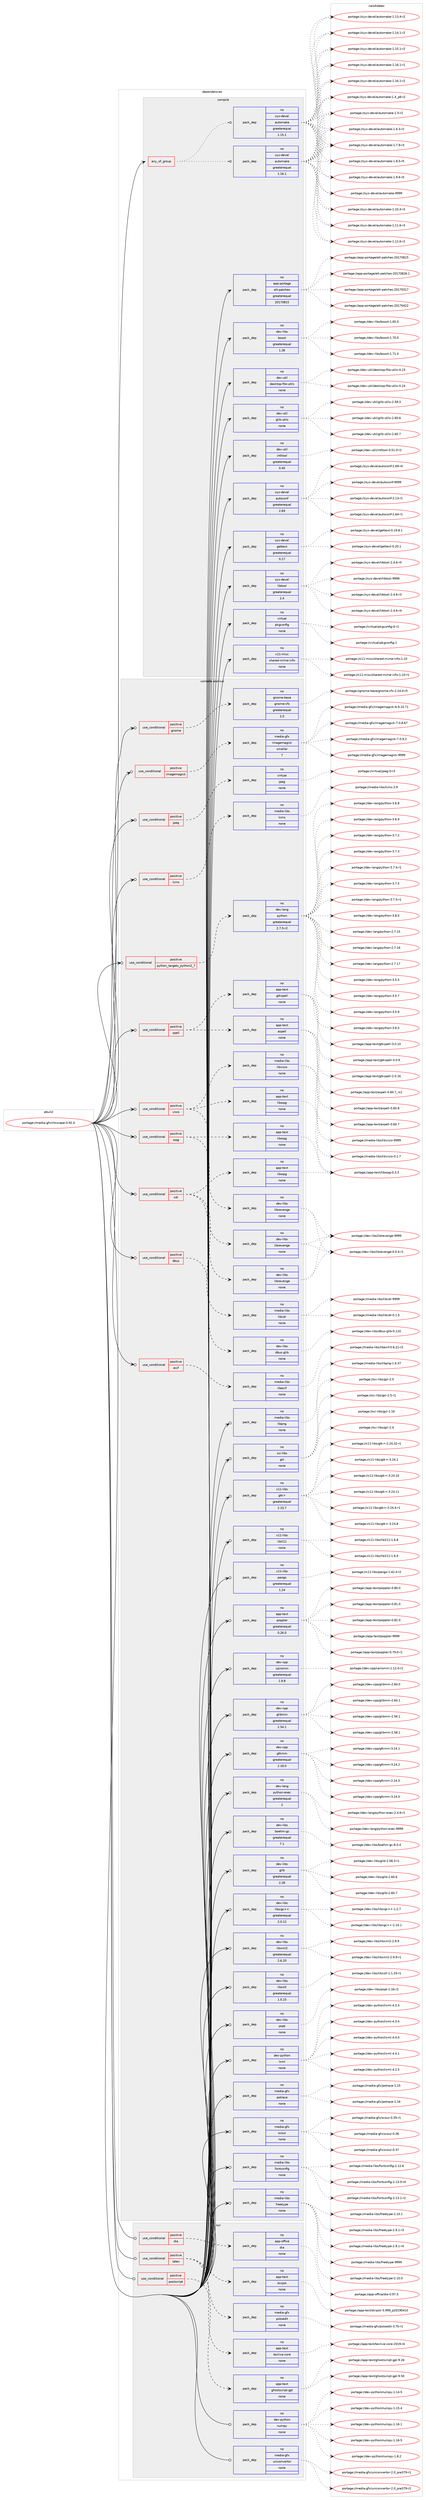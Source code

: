 digraph prolog {

# *************
# Graph options
# *************

newrank=true;
concentrate=true;
compound=true;
graph [rankdir=LR,fontname=Helvetica,fontsize=10,ranksep=1.5];#, ranksep=2.5, nodesep=0.2];
edge  [arrowhead=vee];
node  [fontname=Helvetica,fontsize=10];

# **********
# The ebuild
# **********

subgraph cluster_leftcol {
color=gray;
rank=same;
label=<<i>ebuild</i>>;
id [label="portage://media-gfx/inkscape-0.92.4", color=red, width=4, href="../media-gfx/inkscape-0.92.4.svg"];
}

# ****************
# The dependencies
# ****************

subgraph cluster_midcol {
color=gray;
label=<<i>dependencies</i>>;
subgraph cluster_compile {
fillcolor="#eeeeee";
style=filled;
label=<<i>compile</i>>;
subgraph any4957 {
dependency314745 [label=<<TABLE BORDER="0" CELLBORDER="1" CELLSPACING="0" CELLPADDING="4"><TR><TD CELLPADDING="10">any_of_group</TD></TR></TABLE>>, shape=none, color=red];subgraph pack230898 {
dependency314746 [label=<<TABLE BORDER="0" CELLBORDER="1" CELLSPACING="0" CELLPADDING="4" WIDTH="220"><TR><TD ROWSPAN="6" CELLPADDING="30">pack_dep</TD></TR><TR><TD WIDTH="110">no</TD></TR><TR><TD>sys-devel</TD></TR><TR><TD>automake</TD></TR><TR><TD>greaterequal</TD></TR><TR><TD>1.16.1</TD></TR></TABLE>>, shape=none, color=blue];
}
dependency314745:e -> dependency314746:w [weight=20,style="dotted",arrowhead="oinv"];
subgraph pack230899 {
dependency314747 [label=<<TABLE BORDER="0" CELLBORDER="1" CELLSPACING="0" CELLPADDING="4" WIDTH="220"><TR><TD ROWSPAN="6" CELLPADDING="30">pack_dep</TD></TR><TR><TD WIDTH="110">no</TD></TR><TR><TD>sys-devel</TD></TR><TR><TD>automake</TD></TR><TR><TD>greaterequal</TD></TR><TR><TD>1.15.1</TD></TR></TABLE>>, shape=none, color=blue];
}
dependency314745:e -> dependency314747:w [weight=20,style="dotted",arrowhead="oinv"];
}
id:e -> dependency314745:w [weight=20,style="solid",arrowhead="vee"];
subgraph pack230900 {
dependency314748 [label=<<TABLE BORDER="0" CELLBORDER="1" CELLSPACING="0" CELLPADDING="4" WIDTH="220"><TR><TD ROWSPAN="6" CELLPADDING="30">pack_dep</TD></TR><TR><TD WIDTH="110">no</TD></TR><TR><TD>app-portage</TD></TR><TR><TD>elt-patches</TD></TR><TR><TD>greaterequal</TD></TR><TR><TD>20170815</TD></TR></TABLE>>, shape=none, color=blue];
}
id:e -> dependency314748:w [weight=20,style="solid",arrowhead="vee"];
subgraph pack230901 {
dependency314749 [label=<<TABLE BORDER="0" CELLBORDER="1" CELLSPACING="0" CELLPADDING="4" WIDTH="220"><TR><TD ROWSPAN="6" CELLPADDING="30">pack_dep</TD></TR><TR><TD WIDTH="110">no</TD></TR><TR><TD>dev-libs</TD></TR><TR><TD>boost</TD></TR><TR><TD>greaterequal</TD></TR><TR><TD>1.36</TD></TR></TABLE>>, shape=none, color=blue];
}
id:e -> dependency314749:w [weight=20,style="solid",arrowhead="vee"];
subgraph pack230902 {
dependency314750 [label=<<TABLE BORDER="0" CELLBORDER="1" CELLSPACING="0" CELLPADDING="4" WIDTH="220"><TR><TD ROWSPAN="6" CELLPADDING="30">pack_dep</TD></TR><TR><TD WIDTH="110">no</TD></TR><TR><TD>dev-util</TD></TR><TR><TD>desktop-file-utils</TD></TR><TR><TD>none</TD></TR><TR><TD></TD></TR></TABLE>>, shape=none, color=blue];
}
id:e -> dependency314750:w [weight=20,style="solid",arrowhead="vee"];
subgraph pack230903 {
dependency314751 [label=<<TABLE BORDER="0" CELLBORDER="1" CELLSPACING="0" CELLPADDING="4" WIDTH="220"><TR><TD ROWSPAN="6" CELLPADDING="30">pack_dep</TD></TR><TR><TD WIDTH="110">no</TD></TR><TR><TD>dev-util</TD></TR><TR><TD>glib-utils</TD></TR><TR><TD>none</TD></TR><TR><TD></TD></TR></TABLE>>, shape=none, color=blue];
}
id:e -> dependency314751:w [weight=20,style="solid",arrowhead="vee"];
subgraph pack230904 {
dependency314752 [label=<<TABLE BORDER="0" CELLBORDER="1" CELLSPACING="0" CELLPADDING="4" WIDTH="220"><TR><TD ROWSPAN="6" CELLPADDING="30">pack_dep</TD></TR><TR><TD WIDTH="110">no</TD></TR><TR><TD>dev-util</TD></TR><TR><TD>intltool</TD></TR><TR><TD>greaterequal</TD></TR><TR><TD>0.40</TD></TR></TABLE>>, shape=none, color=blue];
}
id:e -> dependency314752:w [weight=20,style="solid",arrowhead="vee"];
subgraph pack230905 {
dependency314753 [label=<<TABLE BORDER="0" CELLBORDER="1" CELLSPACING="0" CELLPADDING="4" WIDTH="220"><TR><TD ROWSPAN="6" CELLPADDING="30">pack_dep</TD></TR><TR><TD WIDTH="110">no</TD></TR><TR><TD>sys-devel</TD></TR><TR><TD>autoconf</TD></TR><TR><TD>greaterequal</TD></TR><TR><TD>2.69</TD></TR></TABLE>>, shape=none, color=blue];
}
id:e -> dependency314753:w [weight=20,style="solid",arrowhead="vee"];
subgraph pack230906 {
dependency314754 [label=<<TABLE BORDER="0" CELLBORDER="1" CELLSPACING="0" CELLPADDING="4" WIDTH="220"><TR><TD ROWSPAN="6" CELLPADDING="30">pack_dep</TD></TR><TR><TD WIDTH="110">no</TD></TR><TR><TD>sys-devel</TD></TR><TR><TD>gettext</TD></TR><TR><TD>greaterequal</TD></TR><TR><TD>0.17</TD></TR></TABLE>>, shape=none, color=blue];
}
id:e -> dependency314754:w [weight=20,style="solid",arrowhead="vee"];
subgraph pack230907 {
dependency314755 [label=<<TABLE BORDER="0" CELLBORDER="1" CELLSPACING="0" CELLPADDING="4" WIDTH="220"><TR><TD ROWSPAN="6" CELLPADDING="30">pack_dep</TD></TR><TR><TD WIDTH="110">no</TD></TR><TR><TD>sys-devel</TD></TR><TR><TD>libtool</TD></TR><TR><TD>greaterequal</TD></TR><TR><TD>2.4</TD></TR></TABLE>>, shape=none, color=blue];
}
id:e -> dependency314755:w [weight=20,style="solid",arrowhead="vee"];
subgraph pack230908 {
dependency314756 [label=<<TABLE BORDER="0" CELLBORDER="1" CELLSPACING="0" CELLPADDING="4" WIDTH="220"><TR><TD ROWSPAN="6" CELLPADDING="30">pack_dep</TD></TR><TR><TD WIDTH="110">no</TD></TR><TR><TD>virtual</TD></TR><TR><TD>pkgconfig</TD></TR><TR><TD>none</TD></TR><TR><TD></TD></TR></TABLE>>, shape=none, color=blue];
}
id:e -> dependency314756:w [weight=20,style="solid",arrowhead="vee"];
subgraph pack230909 {
dependency314757 [label=<<TABLE BORDER="0" CELLBORDER="1" CELLSPACING="0" CELLPADDING="4" WIDTH="220"><TR><TD ROWSPAN="6" CELLPADDING="30">pack_dep</TD></TR><TR><TD WIDTH="110">no</TD></TR><TR><TD>x11-misc</TD></TR><TR><TD>shared-mime-info</TD></TR><TR><TD>none</TD></TR><TR><TD></TD></TR></TABLE>>, shape=none, color=blue];
}
id:e -> dependency314757:w [weight=20,style="solid",arrowhead="vee"];
}
subgraph cluster_compileandrun {
fillcolor="#eeeeee";
style=filled;
label=<<i>compile and run</i>>;
subgraph cond78774 {
dependency314758 [label=<<TABLE BORDER="0" CELLBORDER="1" CELLSPACING="0" CELLPADDING="4"><TR><TD ROWSPAN="3" CELLPADDING="10">use_conditional</TD></TR><TR><TD>positive</TD></TR><TR><TD>cdr</TD></TR></TABLE>>, shape=none, color=red];
subgraph pack230910 {
dependency314759 [label=<<TABLE BORDER="0" CELLBORDER="1" CELLSPACING="0" CELLPADDING="4" WIDTH="220"><TR><TD ROWSPAN="6" CELLPADDING="30">pack_dep</TD></TR><TR><TD WIDTH="110">no</TD></TR><TR><TD>app-text</TD></TR><TR><TD>libwpg</TD></TR><TR><TD>none</TD></TR><TR><TD></TD></TR></TABLE>>, shape=none, color=blue];
}
dependency314758:e -> dependency314759:w [weight=20,style="dashed",arrowhead="vee"];
subgraph pack230911 {
dependency314760 [label=<<TABLE BORDER="0" CELLBORDER="1" CELLSPACING="0" CELLPADDING="4" WIDTH="220"><TR><TD ROWSPAN="6" CELLPADDING="30">pack_dep</TD></TR><TR><TD WIDTH="110">no</TD></TR><TR><TD>dev-libs</TD></TR><TR><TD>librevenge</TD></TR><TR><TD>none</TD></TR><TR><TD></TD></TR></TABLE>>, shape=none, color=blue];
}
dependency314758:e -> dependency314760:w [weight=20,style="dashed",arrowhead="vee"];
subgraph pack230912 {
dependency314761 [label=<<TABLE BORDER="0" CELLBORDER="1" CELLSPACING="0" CELLPADDING="4" WIDTH="220"><TR><TD ROWSPAN="6" CELLPADDING="30">pack_dep</TD></TR><TR><TD WIDTH="110">no</TD></TR><TR><TD>media-libs</TD></TR><TR><TD>libcdr</TD></TR><TR><TD>none</TD></TR><TR><TD></TD></TR></TABLE>>, shape=none, color=blue];
}
dependency314758:e -> dependency314761:w [weight=20,style="dashed",arrowhead="vee"];
}
id:e -> dependency314758:w [weight=20,style="solid",arrowhead="odotvee"];
subgraph cond78775 {
dependency314762 [label=<<TABLE BORDER="0" CELLBORDER="1" CELLSPACING="0" CELLPADDING="4"><TR><TD ROWSPAN="3" CELLPADDING="10">use_conditional</TD></TR><TR><TD>positive</TD></TR><TR><TD>dbus</TD></TR></TABLE>>, shape=none, color=red];
subgraph pack230913 {
dependency314763 [label=<<TABLE BORDER="0" CELLBORDER="1" CELLSPACING="0" CELLPADDING="4" WIDTH="220"><TR><TD ROWSPAN="6" CELLPADDING="30">pack_dep</TD></TR><TR><TD WIDTH="110">no</TD></TR><TR><TD>dev-libs</TD></TR><TR><TD>dbus-glib</TD></TR><TR><TD>none</TD></TR><TR><TD></TD></TR></TABLE>>, shape=none, color=blue];
}
dependency314762:e -> dependency314763:w [weight=20,style="dashed",arrowhead="vee"];
}
id:e -> dependency314762:w [weight=20,style="solid",arrowhead="odotvee"];
subgraph cond78776 {
dependency314764 [label=<<TABLE BORDER="0" CELLBORDER="1" CELLSPACING="0" CELLPADDING="4"><TR><TD ROWSPAN="3" CELLPADDING="10">use_conditional</TD></TR><TR><TD>positive</TD></TR><TR><TD>exif</TD></TR></TABLE>>, shape=none, color=red];
subgraph pack230914 {
dependency314765 [label=<<TABLE BORDER="0" CELLBORDER="1" CELLSPACING="0" CELLPADDING="4" WIDTH="220"><TR><TD ROWSPAN="6" CELLPADDING="30">pack_dep</TD></TR><TR><TD WIDTH="110">no</TD></TR><TR><TD>media-libs</TD></TR><TR><TD>libexif</TD></TR><TR><TD>none</TD></TR><TR><TD></TD></TR></TABLE>>, shape=none, color=blue];
}
dependency314764:e -> dependency314765:w [weight=20,style="dashed",arrowhead="vee"];
}
id:e -> dependency314764:w [weight=20,style="solid",arrowhead="odotvee"];
subgraph cond78777 {
dependency314766 [label=<<TABLE BORDER="0" CELLBORDER="1" CELLSPACING="0" CELLPADDING="4"><TR><TD ROWSPAN="3" CELLPADDING="10">use_conditional</TD></TR><TR><TD>positive</TD></TR><TR><TD>gnome</TD></TR></TABLE>>, shape=none, color=red];
subgraph pack230915 {
dependency314767 [label=<<TABLE BORDER="0" CELLBORDER="1" CELLSPACING="0" CELLPADDING="4" WIDTH="220"><TR><TD ROWSPAN="6" CELLPADDING="30">pack_dep</TD></TR><TR><TD WIDTH="110">no</TD></TR><TR><TD>gnome-base</TD></TR><TR><TD>gnome-vfs</TD></TR><TR><TD>greaterequal</TD></TR><TR><TD>2.0</TD></TR></TABLE>>, shape=none, color=blue];
}
dependency314766:e -> dependency314767:w [weight=20,style="dashed",arrowhead="vee"];
}
id:e -> dependency314766:w [weight=20,style="solid",arrowhead="odotvee"];
subgraph cond78778 {
dependency314768 [label=<<TABLE BORDER="0" CELLBORDER="1" CELLSPACING="0" CELLPADDING="4"><TR><TD ROWSPAN="3" CELLPADDING="10">use_conditional</TD></TR><TR><TD>positive</TD></TR><TR><TD>imagemagick</TD></TR></TABLE>>, shape=none, color=red];
subgraph pack230916 {
dependency314769 [label=<<TABLE BORDER="0" CELLBORDER="1" CELLSPACING="0" CELLPADDING="4" WIDTH="220"><TR><TD ROWSPAN="6" CELLPADDING="30">pack_dep</TD></TR><TR><TD WIDTH="110">no</TD></TR><TR><TD>media-gfx</TD></TR><TR><TD>imagemagick</TD></TR><TR><TD>smaller</TD></TR><TR><TD>7</TD></TR></TABLE>>, shape=none, color=blue];
}
dependency314768:e -> dependency314769:w [weight=20,style="dashed",arrowhead="vee"];
}
id:e -> dependency314768:w [weight=20,style="solid",arrowhead="odotvee"];
subgraph cond78779 {
dependency314770 [label=<<TABLE BORDER="0" CELLBORDER="1" CELLSPACING="0" CELLPADDING="4"><TR><TD ROWSPAN="3" CELLPADDING="10">use_conditional</TD></TR><TR><TD>positive</TD></TR><TR><TD>jpeg</TD></TR></TABLE>>, shape=none, color=red];
subgraph pack230917 {
dependency314771 [label=<<TABLE BORDER="0" CELLBORDER="1" CELLSPACING="0" CELLPADDING="4" WIDTH="220"><TR><TD ROWSPAN="6" CELLPADDING="30">pack_dep</TD></TR><TR><TD WIDTH="110">no</TD></TR><TR><TD>virtual</TD></TR><TR><TD>jpeg</TD></TR><TR><TD>none</TD></TR><TR><TD></TD></TR></TABLE>>, shape=none, color=blue];
}
dependency314770:e -> dependency314771:w [weight=20,style="dashed",arrowhead="vee"];
}
id:e -> dependency314770:w [weight=20,style="solid",arrowhead="odotvee"];
subgraph cond78780 {
dependency314772 [label=<<TABLE BORDER="0" CELLBORDER="1" CELLSPACING="0" CELLPADDING="4"><TR><TD ROWSPAN="3" CELLPADDING="10">use_conditional</TD></TR><TR><TD>positive</TD></TR><TR><TD>lcms</TD></TR></TABLE>>, shape=none, color=red];
subgraph pack230918 {
dependency314773 [label=<<TABLE BORDER="0" CELLBORDER="1" CELLSPACING="0" CELLPADDING="4" WIDTH="220"><TR><TD ROWSPAN="6" CELLPADDING="30">pack_dep</TD></TR><TR><TD WIDTH="110">no</TD></TR><TR><TD>media-libs</TD></TR><TR><TD>lcms</TD></TR><TR><TD>none</TD></TR><TR><TD></TD></TR></TABLE>>, shape=none, color=blue];
}
dependency314772:e -> dependency314773:w [weight=20,style="dashed",arrowhead="vee"];
}
id:e -> dependency314772:w [weight=20,style="solid",arrowhead="odotvee"];
subgraph cond78781 {
dependency314774 [label=<<TABLE BORDER="0" CELLBORDER="1" CELLSPACING="0" CELLPADDING="4"><TR><TD ROWSPAN="3" CELLPADDING="10">use_conditional</TD></TR><TR><TD>positive</TD></TR><TR><TD>python_targets_python2_7</TD></TR></TABLE>>, shape=none, color=red];
subgraph pack230919 {
dependency314775 [label=<<TABLE BORDER="0" CELLBORDER="1" CELLSPACING="0" CELLPADDING="4" WIDTH="220"><TR><TD ROWSPAN="6" CELLPADDING="30">pack_dep</TD></TR><TR><TD WIDTH="110">no</TD></TR><TR><TD>dev-lang</TD></TR><TR><TD>python</TD></TR><TR><TD>greaterequal</TD></TR><TR><TD>2.7.5-r2</TD></TR></TABLE>>, shape=none, color=blue];
}
dependency314774:e -> dependency314775:w [weight=20,style="dashed",arrowhead="vee"];
}
id:e -> dependency314774:w [weight=20,style="solid",arrowhead="odotvee"];
subgraph cond78782 {
dependency314776 [label=<<TABLE BORDER="0" CELLBORDER="1" CELLSPACING="0" CELLPADDING="4"><TR><TD ROWSPAN="3" CELLPADDING="10">use_conditional</TD></TR><TR><TD>positive</TD></TR><TR><TD>spell</TD></TR></TABLE>>, shape=none, color=red];
subgraph pack230920 {
dependency314777 [label=<<TABLE BORDER="0" CELLBORDER="1" CELLSPACING="0" CELLPADDING="4" WIDTH="220"><TR><TD ROWSPAN="6" CELLPADDING="30">pack_dep</TD></TR><TR><TD WIDTH="110">no</TD></TR><TR><TD>app-text</TD></TR><TR><TD>aspell</TD></TR><TR><TD>none</TD></TR><TR><TD></TD></TR></TABLE>>, shape=none, color=blue];
}
dependency314776:e -> dependency314777:w [weight=20,style="dashed",arrowhead="vee"];
subgraph pack230921 {
dependency314778 [label=<<TABLE BORDER="0" CELLBORDER="1" CELLSPACING="0" CELLPADDING="4" WIDTH="220"><TR><TD ROWSPAN="6" CELLPADDING="30">pack_dep</TD></TR><TR><TD WIDTH="110">no</TD></TR><TR><TD>app-text</TD></TR><TR><TD>gtkspell</TD></TR><TR><TD>none</TD></TR><TR><TD></TD></TR></TABLE>>, shape=none, color=blue];
}
dependency314776:e -> dependency314778:w [weight=20,style="dashed",arrowhead="vee"];
}
id:e -> dependency314776:w [weight=20,style="solid",arrowhead="odotvee"];
subgraph cond78783 {
dependency314779 [label=<<TABLE BORDER="0" CELLBORDER="1" CELLSPACING="0" CELLPADDING="4"><TR><TD ROWSPAN="3" CELLPADDING="10">use_conditional</TD></TR><TR><TD>positive</TD></TR><TR><TD>visio</TD></TR></TABLE>>, shape=none, color=red];
subgraph pack230922 {
dependency314780 [label=<<TABLE BORDER="0" CELLBORDER="1" CELLSPACING="0" CELLPADDING="4" WIDTH="220"><TR><TD ROWSPAN="6" CELLPADDING="30">pack_dep</TD></TR><TR><TD WIDTH="110">no</TD></TR><TR><TD>app-text</TD></TR><TR><TD>libwpg</TD></TR><TR><TD>none</TD></TR><TR><TD></TD></TR></TABLE>>, shape=none, color=blue];
}
dependency314779:e -> dependency314780:w [weight=20,style="dashed",arrowhead="vee"];
subgraph pack230923 {
dependency314781 [label=<<TABLE BORDER="0" CELLBORDER="1" CELLSPACING="0" CELLPADDING="4" WIDTH="220"><TR><TD ROWSPAN="6" CELLPADDING="30">pack_dep</TD></TR><TR><TD WIDTH="110">no</TD></TR><TR><TD>dev-libs</TD></TR><TR><TD>librevenge</TD></TR><TR><TD>none</TD></TR><TR><TD></TD></TR></TABLE>>, shape=none, color=blue];
}
dependency314779:e -> dependency314781:w [weight=20,style="dashed",arrowhead="vee"];
subgraph pack230924 {
dependency314782 [label=<<TABLE BORDER="0" CELLBORDER="1" CELLSPACING="0" CELLPADDING="4" WIDTH="220"><TR><TD ROWSPAN="6" CELLPADDING="30">pack_dep</TD></TR><TR><TD WIDTH="110">no</TD></TR><TR><TD>media-libs</TD></TR><TR><TD>libvisio</TD></TR><TR><TD>none</TD></TR><TR><TD></TD></TR></TABLE>>, shape=none, color=blue];
}
dependency314779:e -> dependency314782:w [weight=20,style="dashed",arrowhead="vee"];
}
id:e -> dependency314779:w [weight=20,style="solid",arrowhead="odotvee"];
subgraph cond78784 {
dependency314783 [label=<<TABLE BORDER="0" CELLBORDER="1" CELLSPACING="0" CELLPADDING="4"><TR><TD ROWSPAN="3" CELLPADDING="10">use_conditional</TD></TR><TR><TD>positive</TD></TR><TR><TD>wpg</TD></TR></TABLE>>, shape=none, color=red];
subgraph pack230925 {
dependency314784 [label=<<TABLE BORDER="0" CELLBORDER="1" CELLSPACING="0" CELLPADDING="4" WIDTH="220"><TR><TD ROWSPAN="6" CELLPADDING="30">pack_dep</TD></TR><TR><TD WIDTH="110">no</TD></TR><TR><TD>app-text</TD></TR><TR><TD>libwpg</TD></TR><TR><TD>none</TD></TR><TR><TD></TD></TR></TABLE>>, shape=none, color=blue];
}
dependency314783:e -> dependency314784:w [weight=20,style="dashed",arrowhead="vee"];
subgraph pack230926 {
dependency314785 [label=<<TABLE BORDER="0" CELLBORDER="1" CELLSPACING="0" CELLPADDING="4" WIDTH="220"><TR><TD ROWSPAN="6" CELLPADDING="30">pack_dep</TD></TR><TR><TD WIDTH="110">no</TD></TR><TR><TD>dev-libs</TD></TR><TR><TD>librevenge</TD></TR><TR><TD>none</TD></TR><TR><TD></TD></TR></TABLE>>, shape=none, color=blue];
}
dependency314783:e -> dependency314785:w [weight=20,style="dashed",arrowhead="vee"];
}
id:e -> dependency314783:w [weight=20,style="solid",arrowhead="odotvee"];
subgraph pack230927 {
dependency314786 [label=<<TABLE BORDER="0" CELLBORDER="1" CELLSPACING="0" CELLPADDING="4" WIDTH="220"><TR><TD ROWSPAN="6" CELLPADDING="30">pack_dep</TD></TR><TR><TD WIDTH="110">no</TD></TR><TR><TD>app-text</TD></TR><TR><TD>poppler</TD></TR><TR><TD>greaterequal</TD></TR><TR><TD>0.26.0</TD></TR></TABLE>>, shape=none, color=blue];
}
id:e -> dependency314786:w [weight=20,style="solid",arrowhead="odotvee"];
subgraph pack230928 {
dependency314787 [label=<<TABLE BORDER="0" CELLBORDER="1" CELLSPACING="0" CELLPADDING="4" WIDTH="220"><TR><TD ROWSPAN="6" CELLPADDING="30">pack_dep</TD></TR><TR><TD WIDTH="110">no</TD></TR><TR><TD>dev-cpp</TD></TR><TR><TD>cairomm</TD></TR><TR><TD>greaterequal</TD></TR><TR><TD>1.9.8</TD></TR></TABLE>>, shape=none, color=blue];
}
id:e -> dependency314787:w [weight=20,style="solid",arrowhead="odotvee"];
subgraph pack230929 {
dependency314788 [label=<<TABLE BORDER="0" CELLBORDER="1" CELLSPACING="0" CELLPADDING="4" WIDTH="220"><TR><TD ROWSPAN="6" CELLPADDING="30">pack_dep</TD></TR><TR><TD WIDTH="110">no</TD></TR><TR><TD>dev-cpp</TD></TR><TR><TD>glibmm</TD></TR><TR><TD>greaterequal</TD></TR><TR><TD>2.54.1</TD></TR></TABLE>>, shape=none, color=blue];
}
id:e -> dependency314788:w [weight=20,style="solid",arrowhead="odotvee"];
subgraph pack230930 {
dependency314789 [label=<<TABLE BORDER="0" CELLBORDER="1" CELLSPACING="0" CELLPADDING="4" WIDTH="220"><TR><TD ROWSPAN="6" CELLPADDING="30">pack_dep</TD></TR><TR><TD WIDTH="110">no</TD></TR><TR><TD>dev-cpp</TD></TR><TR><TD>gtkmm</TD></TR><TR><TD>greaterequal</TD></TR><TR><TD>2.18.0</TD></TR></TABLE>>, shape=none, color=blue];
}
id:e -> dependency314789:w [weight=20,style="solid",arrowhead="odotvee"];
subgraph pack230931 {
dependency314790 [label=<<TABLE BORDER="0" CELLBORDER="1" CELLSPACING="0" CELLPADDING="4" WIDTH="220"><TR><TD ROWSPAN="6" CELLPADDING="30">pack_dep</TD></TR><TR><TD WIDTH="110">no</TD></TR><TR><TD>dev-lang</TD></TR><TR><TD>python-exec</TD></TR><TR><TD>greaterequal</TD></TR><TR><TD>2</TD></TR></TABLE>>, shape=none, color=blue];
}
id:e -> dependency314790:w [weight=20,style="solid",arrowhead="odotvee"];
subgraph pack230932 {
dependency314791 [label=<<TABLE BORDER="0" CELLBORDER="1" CELLSPACING="0" CELLPADDING="4" WIDTH="220"><TR><TD ROWSPAN="6" CELLPADDING="30">pack_dep</TD></TR><TR><TD WIDTH="110">no</TD></TR><TR><TD>dev-libs</TD></TR><TR><TD>boehm-gc</TD></TR><TR><TD>greaterequal</TD></TR><TR><TD>7.1</TD></TR></TABLE>>, shape=none, color=blue];
}
id:e -> dependency314791:w [weight=20,style="solid",arrowhead="odotvee"];
subgraph pack230933 {
dependency314792 [label=<<TABLE BORDER="0" CELLBORDER="1" CELLSPACING="0" CELLPADDING="4" WIDTH="220"><TR><TD ROWSPAN="6" CELLPADDING="30">pack_dep</TD></TR><TR><TD WIDTH="110">no</TD></TR><TR><TD>dev-libs</TD></TR><TR><TD>glib</TD></TR><TR><TD>greaterequal</TD></TR><TR><TD>2.28</TD></TR></TABLE>>, shape=none, color=blue];
}
id:e -> dependency314792:w [weight=20,style="solid",arrowhead="odotvee"];
subgraph pack230934 {
dependency314793 [label=<<TABLE BORDER="0" CELLBORDER="1" CELLSPACING="0" CELLPADDING="4" WIDTH="220"><TR><TD ROWSPAN="6" CELLPADDING="30">pack_dep</TD></TR><TR><TD WIDTH="110">no</TD></TR><TR><TD>dev-libs</TD></TR><TR><TD>libsigc++</TD></TR><TR><TD>greaterequal</TD></TR><TR><TD>2.0.12</TD></TR></TABLE>>, shape=none, color=blue];
}
id:e -> dependency314793:w [weight=20,style="solid",arrowhead="odotvee"];
subgraph pack230935 {
dependency314794 [label=<<TABLE BORDER="0" CELLBORDER="1" CELLSPACING="0" CELLPADDING="4" WIDTH="220"><TR><TD ROWSPAN="6" CELLPADDING="30">pack_dep</TD></TR><TR><TD WIDTH="110">no</TD></TR><TR><TD>dev-libs</TD></TR><TR><TD>libxml2</TD></TR><TR><TD>greaterequal</TD></TR><TR><TD>2.6.20</TD></TR></TABLE>>, shape=none, color=blue];
}
id:e -> dependency314794:w [weight=20,style="solid",arrowhead="odotvee"];
subgraph pack230936 {
dependency314795 [label=<<TABLE BORDER="0" CELLBORDER="1" CELLSPACING="0" CELLPADDING="4" WIDTH="220"><TR><TD ROWSPAN="6" CELLPADDING="30">pack_dep</TD></TR><TR><TD WIDTH="110">no</TD></TR><TR><TD>dev-libs</TD></TR><TR><TD>libxslt</TD></TR><TR><TD>greaterequal</TD></TR><TR><TD>1.0.15</TD></TR></TABLE>>, shape=none, color=blue];
}
id:e -> dependency314795:w [weight=20,style="solid",arrowhead="odotvee"];
subgraph pack230937 {
dependency314796 [label=<<TABLE BORDER="0" CELLBORDER="1" CELLSPACING="0" CELLPADDING="4" WIDTH="220"><TR><TD ROWSPAN="6" CELLPADDING="30">pack_dep</TD></TR><TR><TD WIDTH="110">no</TD></TR><TR><TD>dev-libs</TD></TR><TR><TD>popt</TD></TR><TR><TD>none</TD></TR><TR><TD></TD></TR></TABLE>>, shape=none, color=blue];
}
id:e -> dependency314796:w [weight=20,style="solid",arrowhead="odotvee"];
subgraph pack230938 {
dependency314797 [label=<<TABLE BORDER="0" CELLBORDER="1" CELLSPACING="0" CELLPADDING="4" WIDTH="220"><TR><TD ROWSPAN="6" CELLPADDING="30">pack_dep</TD></TR><TR><TD WIDTH="110">no</TD></TR><TR><TD>dev-python</TD></TR><TR><TD>lxml</TD></TR><TR><TD>none</TD></TR><TR><TD></TD></TR></TABLE>>, shape=none, color=blue];
}
id:e -> dependency314797:w [weight=20,style="solid",arrowhead="odotvee"];
subgraph pack230939 {
dependency314798 [label=<<TABLE BORDER="0" CELLBORDER="1" CELLSPACING="0" CELLPADDING="4" WIDTH="220"><TR><TD ROWSPAN="6" CELLPADDING="30">pack_dep</TD></TR><TR><TD WIDTH="110">no</TD></TR><TR><TD>media-gfx</TD></TR><TR><TD>potrace</TD></TR><TR><TD>none</TD></TR><TR><TD></TD></TR></TABLE>>, shape=none, color=blue];
}
id:e -> dependency314798:w [weight=20,style="solid",arrowhead="odotvee"];
subgraph pack230940 {
dependency314799 [label=<<TABLE BORDER="0" CELLBORDER="1" CELLSPACING="0" CELLPADDING="4" WIDTH="220"><TR><TD ROWSPAN="6" CELLPADDING="30">pack_dep</TD></TR><TR><TD WIDTH="110">no</TD></TR><TR><TD>media-gfx</TD></TR><TR><TD>scour</TD></TR><TR><TD>none</TD></TR><TR><TD></TD></TR></TABLE>>, shape=none, color=blue];
}
id:e -> dependency314799:w [weight=20,style="solid",arrowhead="odotvee"];
subgraph pack230941 {
dependency314800 [label=<<TABLE BORDER="0" CELLBORDER="1" CELLSPACING="0" CELLPADDING="4" WIDTH="220"><TR><TD ROWSPAN="6" CELLPADDING="30">pack_dep</TD></TR><TR><TD WIDTH="110">no</TD></TR><TR><TD>media-libs</TD></TR><TR><TD>fontconfig</TD></TR><TR><TD>none</TD></TR><TR><TD></TD></TR></TABLE>>, shape=none, color=blue];
}
id:e -> dependency314800:w [weight=20,style="solid",arrowhead="odotvee"];
subgraph pack230942 {
dependency314801 [label=<<TABLE BORDER="0" CELLBORDER="1" CELLSPACING="0" CELLPADDING="4" WIDTH="220"><TR><TD ROWSPAN="6" CELLPADDING="30">pack_dep</TD></TR><TR><TD WIDTH="110">no</TD></TR><TR><TD>media-libs</TD></TR><TR><TD>freetype</TD></TR><TR><TD>none</TD></TR><TR><TD></TD></TR></TABLE>>, shape=none, color=blue];
}
id:e -> dependency314801:w [weight=20,style="solid",arrowhead="odotvee"];
subgraph pack230943 {
dependency314802 [label=<<TABLE BORDER="0" CELLBORDER="1" CELLSPACING="0" CELLPADDING="4" WIDTH="220"><TR><TD ROWSPAN="6" CELLPADDING="30">pack_dep</TD></TR><TR><TD WIDTH="110">no</TD></TR><TR><TD>media-libs</TD></TR><TR><TD>libpng</TD></TR><TR><TD>none</TD></TR><TR><TD></TD></TR></TABLE>>, shape=none, color=blue];
}
id:e -> dependency314802:w [weight=20,style="solid",arrowhead="odotvee"];
subgraph pack230944 {
dependency314803 [label=<<TABLE BORDER="0" CELLBORDER="1" CELLSPACING="0" CELLPADDING="4" WIDTH="220"><TR><TD ROWSPAN="6" CELLPADDING="30">pack_dep</TD></TR><TR><TD WIDTH="110">no</TD></TR><TR><TD>sci-libs</TD></TR><TR><TD>gsl</TD></TR><TR><TD>none</TD></TR><TR><TD></TD></TR></TABLE>>, shape=none, color=blue];
}
id:e -> dependency314803:w [weight=20,style="solid",arrowhead="odotvee"];
subgraph pack230945 {
dependency314804 [label=<<TABLE BORDER="0" CELLBORDER="1" CELLSPACING="0" CELLPADDING="4" WIDTH="220"><TR><TD ROWSPAN="6" CELLPADDING="30">pack_dep</TD></TR><TR><TD WIDTH="110">no</TD></TR><TR><TD>x11-libs</TD></TR><TR><TD>gtk+</TD></TR><TR><TD>greaterequal</TD></TR><TR><TD>2.10.7</TD></TR></TABLE>>, shape=none, color=blue];
}
id:e -> dependency314804:w [weight=20,style="solid",arrowhead="odotvee"];
subgraph pack230946 {
dependency314805 [label=<<TABLE BORDER="0" CELLBORDER="1" CELLSPACING="0" CELLPADDING="4" WIDTH="220"><TR><TD ROWSPAN="6" CELLPADDING="30">pack_dep</TD></TR><TR><TD WIDTH="110">no</TD></TR><TR><TD>x11-libs</TD></TR><TR><TD>libX11</TD></TR><TR><TD>none</TD></TR><TR><TD></TD></TR></TABLE>>, shape=none, color=blue];
}
id:e -> dependency314805:w [weight=20,style="solid",arrowhead="odotvee"];
subgraph pack230947 {
dependency314806 [label=<<TABLE BORDER="0" CELLBORDER="1" CELLSPACING="0" CELLPADDING="4" WIDTH="220"><TR><TD ROWSPAN="6" CELLPADDING="30">pack_dep</TD></TR><TR><TD WIDTH="110">no</TD></TR><TR><TD>x11-libs</TD></TR><TR><TD>pango</TD></TR><TR><TD>greaterequal</TD></TR><TR><TD>1.24</TD></TR></TABLE>>, shape=none, color=blue];
}
id:e -> dependency314806:w [weight=20,style="solid",arrowhead="odotvee"];
}
subgraph cluster_run {
fillcolor="#eeeeee";
style=filled;
label=<<i>run</i>>;
subgraph cond78785 {
dependency314807 [label=<<TABLE BORDER="0" CELLBORDER="1" CELLSPACING="0" CELLPADDING="4"><TR><TD ROWSPAN="3" CELLPADDING="10">use_conditional</TD></TR><TR><TD>positive</TD></TR><TR><TD>dia</TD></TR></TABLE>>, shape=none, color=red];
subgraph pack230948 {
dependency314808 [label=<<TABLE BORDER="0" CELLBORDER="1" CELLSPACING="0" CELLPADDING="4" WIDTH="220"><TR><TD ROWSPAN="6" CELLPADDING="30">pack_dep</TD></TR><TR><TD WIDTH="110">no</TD></TR><TR><TD>app-office</TD></TR><TR><TD>dia</TD></TR><TR><TD>none</TD></TR><TR><TD></TD></TR></TABLE>>, shape=none, color=blue];
}
dependency314807:e -> dependency314808:w [weight=20,style="dashed",arrowhead="vee"];
}
id:e -> dependency314807:w [weight=20,style="solid",arrowhead="odot"];
subgraph cond78786 {
dependency314809 [label=<<TABLE BORDER="0" CELLBORDER="1" CELLSPACING="0" CELLPADDING="4"><TR><TD ROWSPAN="3" CELLPADDING="10">use_conditional</TD></TR><TR><TD>positive</TD></TR><TR><TD>latex</TD></TR></TABLE>>, shape=none, color=red];
subgraph pack230949 {
dependency314810 [label=<<TABLE BORDER="0" CELLBORDER="1" CELLSPACING="0" CELLPADDING="4" WIDTH="220"><TR><TD ROWSPAN="6" CELLPADDING="30">pack_dep</TD></TR><TR><TD WIDTH="110">no</TD></TR><TR><TD>media-gfx</TD></TR><TR><TD>pstoedit</TD></TR><TR><TD>none</TD></TR><TR><TD></TD></TR></TABLE>>, shape=none, color=blue];
}
dependency314809:e -> dependency314810:w [weight=20,style="dashed",arrowhead="vee"];
subgraph pack230950 {
dependency314811 [label=<<TABLE BORDER="0" CELLBORDER="1" CELLSPACING="0" CELLPADDING="4" WIDTH="220"><TR><TD ROWSPAN="6" CELLPADDING="30">pack_dep</TD></TR><TR><TD WIDTH="110">no</TD></TR><TR><TD>app-text</TD></TR><TR><TD>dvipsk</TD></TR><TR><TD>none</TD></TR><TR><TD></TD></TR></TABLE>>, shape=none, color=blue];
}
dependency314809:e -> dependency314811:w [weight=20,style="dashed",arrowhead="vee"];
subgraph pack230951 {
dependency314812 [label=<<TABLE BORDER="0" CELLBORDER="1" CELLSPACING="0" CELLPADDING="4" WIDTH="220"><TR><TD ROWSPAN="6" CELLPADDING="30">pack_dep</TD></TR><TR><TD WIDTH="110">no</TD></TR><TR><TD>app-text</TD></TR><TR><TD>texlive-core</TD></TR><TR><TD>none</TD></TR><TR><TD></TD></TR></TABLE>>, shape=none, color=blue];
}
dependency314809:e -> dependency314812:w [weight=20,style="dashed",arrowhead="vee"];
}
id:e -> dependency314809:w [weight=20,style="solid",arrowhead="odot"];
subgraph cond78787 {
dependency314813 [label=<<TABLE BORDER="0" CELLBORDER="1" CELLSPACING="0" CELLPADDING="4"><TR><TD ROWSPAN="3" CELLPADDING="10">use_conditional</TD></TR><TR><TD>positive</TD></TR><TR><TD>postscript</TD></TR></TABLE>>, shape=none, color=red];
subgraph pack230952 {
dependency314814 [label=<<TABLE BORDER="0" CELLBORDER="1" CELLSPACING="0" CELLPADDING="4" WIDTH="220"><TR><TD ROWSPAN="6" CELLPADDING="30">pack_dep</TD></TR><TR><TD WIDTH="110">no</TD></TR><TR><TD>app-text</TD></TR><TR><TD>ghostscript-gpl</TD></TR><TR><TD>none</TD></TR><TR><TD></TD></TR></TABLE>>, shape=none, color=blue];
}
dependency314813:e -> dependency314814:w [weight=20,style="dashed",arrowhead="vee"];
}
id:e -> dependency314813:w [weight=20,style="solid",arrowhead="odot"];
subgraph pack230953 {
dependency314815 [label=<<TABLE BORDER="0" CELLBORDER="1" CELLSPACING="0" CELLPADDING="4" WIDTH="220"><TR><TD ROWSPAN="6" CELLPADDING="30">pack_dep</TD></TR><TR><TD WIDTH="110">no</TD></TR><TR><TD>dev-python</TD></TR><TR><TD>numpy</TD></TR><TR><TD>none</TD></TR><TR><TD></TD></TR></TABLE>>, shape=none, color=blue];
}
id:e -> dependency314815:w [weight=20,style="solid",arrowhead="odot"];
subgraph pack230954 {
dependency314816 [label=<<TABLE BORDER="0" CELLBORDER="1" CELLSPACING="0" CELLPADDING="4" WIDTH="220"><TR><TD ROWSPAN="6" CELLPADDING="30">pack_dep</TD></TR><TR><TD WIDTH="110">no</TD></TR><TR><TD>media-gfx</TD></TR><TR><TD>uniconvertor</TD></TR><TR><TD>none</TD></TR><TR><TD></TD></TR></TABLE>>, shape=none, color=blue];
}
id:e -> dependency314816:w [weight=20,style="solid",arrowhead="odot"];
}
}

# **************
# The candidates
# **************

subgraph cluster_choices {
rank=same;
color=gray;
label=<<i>candidates</i>>;

subgraph choice230898 {
color=black;
nodesep=1;
choiceportage11512111545100101118101108479711711611110997107101454946494846514511451 [label="portage://sys-devel/automake-1.10.3-r3", color=red, width=4,href="../sys-devel/automake-1.10.3-r3.svg"];
choiceportage11512111545100101118101108479711711611110997107101454946494946544511451 [label="portage://sys-devel/automake-1.11.6-r3", color=red, width=4,href="../sys-devel/automake-1.11.6-r3.svg"];
choiceportage11512111545100101118101108479711711611110997107101454946495046544511450 [label="portage://sys-devel/automake-1.12.6-r2", color=red, width=4,href="../sys-devel/automake-1.12.6-r2.svg"];
choiceportage11512111545100101118101108479711711611110997107101454946495146524511450 [label="portage://sys-devel/automake-1.13.4-r2", color=red, width=4,href="../sys-devel/automake-1.13.4-r2.svg"];
choiceportage11512111545100101118101108479711711611110997107101454946495246494511450 [label="portage://sys-devel/automake-1.14.1-r2", color=red, width=4,href="../sys-devel/automake-1.14.1-r2.svg"];
choiceportage11512111545100101118101108479711711611110997107101454946495346494511450 [label="portage://sys-devel/automake-1.15.1-r2", color=red, width=4,href="../sys-devel/automake-1.15.1-r2.svg"];
choiceportage11512111545100101118101108479711711611110997107101454946495446494511449 [label="portage://sys-devel/automake-1.16.1-r1", color=red, width=4,href="../sys-devel/automake-1.16.1-r1.svg"];
choiceportage11512111545100101118101108479711711611110997107101454946495446494511450 [label="portage://sys-devel/automake-1.16.1-r2", color=red, width=4,href="../sys-devel/automake-1.16.1-r2.svg"];
choiceportage115121115451001011181011084797117116111109971071014549465295112544511450 [label="portage://sys-devel/automake-1.4_p6-r2", color=red, width=4,href="../sys-devel/automake-1.4_p6-r2.svg"];
choiceportage11512111545100101118101108479711711611110997107101454946534511450 [label="portage://sys-devel/automake-1.5-r2", color=red, width=4,href="../sys-devel/automake-1.5-r2.svg"];
choiceportage115121115451001011181011084797117116111109971071014549465446514511450 [label="portage://sys-devel/automake-1.6.3-r2", color=red, width=4,href="../sys-devel/automake-1.6.3-r2.svg"];
choiceportage115121115451001011181011084797117116111109971071014549465546574511451 [label="portage://sys-devel/automake-1.7.9-r3", color=red, width=4,href="../sys-devel/automake-1.7.9-r3.svg"];
choiceportage115121115451001011181011084797117116111109971071014549465646534511453 [label="portage://sys-devel/automake-1.8.5-r5", color=red, width=4,href="../sys-devel/automake-1.8.5-r5.svg"];
choiceportage115121115451001011181011084797117116111109971071014549465746544511453 [label="portage://sys-devel/automake-1.9.6-r5", color=red, width=4,href="../sys-devel/automake-1.9.6-r5.svg"];
choiceportage115121115451001011181011084797117116111109971071014557575757 [label="portage://sys-devel/automake-9999", color=red, width=4,href="../sys-devel/automake-9999.svg"];
dependency314746:e -> choiceportage11512111545100101118101108479711711611110997107101454946494846514511451:w [style=dotted,weight="100"];
dependency314746:e -> choiceportage11512111545100101118101108479711711611110997107101454946494946544511451:w [style=dotted,weight="100"];
dependency314746:e -> choiceportage11512111545100101118101108479711711611110997107101454946495046544511450:w [style=dotted,weight="100"];
dependency314746:e -> choiceportage11512111545100101118101108479711711611110997107101454946495146524511450:w [style=dotted,weight="100"];
dependency314746:e -> choiceportage11512111545100101118101108479711711611110997107101454946495246494511450:w [style=dotted,weight="100"];
dependency314746:e -> choiceportage11512111545100101118101108479711711611110997107101454946495346494511450:w [style=dotted,weight="100"];
dependency314746:e -> choiceportage11512111545100101118101108479711711611110997107101454946495446494511449:w [style=dotted,weight="100"];
dependency314746:e -> choiceportage11512111545100101118101108479711711611110997107101454946495446494511450:w [style=dotted,weight="100"];
dependency314746:e -> choiceportage115121115451001011181011084797117116111109971071014549465295112544511450:w [style=dotted,weight="100"];
dependency314746:e -> choiceportage11512111545100101118101108479711711611110997107101454946534511450:w [style=dotted,weight="100"];
dependency314746:e -> choiceportage115121115451001011181011084797117116111109971071014549465446514511450:w [style=dotted,weight="100"];
dependency314746:e -> choiceportage115121115451001011181011084797117116111109971071014549465546574511451:w [style=dotted,weight="100"];
dependency314746:e -> choiceportage115121115451001011181011084797117116111109971071014549465646534511453:w [style=dotted,weight="100"];
dependency314746:e -> choiceportage115121115451001011181011084797117116111109971071014549465746544511453:w [style=dotted,weight="100"];
dependency314746:e -> choiceportage115121115451001011181011084797117116111109971071014557575757:w [style=dotted,weight="100"];
}
subgraph choice230899 {
color=black;
nodesep=1;
choiceportage11512111545100101118101108479711711611110997107101454946494846514511451 [label="portage://sys-devel/automake-1.10.3-r3", color=red, width=4,href="../sys-devel/automake-1.10.3-r3.svg"];
choiceportage11512111545100101118101108479711711611110997107101454946494946544511451 [label="portage://sys-devel/automake-1.11.6-r3", color=red, width=4,href="../sys-devel/automake-1.11.6-r3.svg"];
choiceportage11512111545100101118101108479711711611110997107101454946495046544511450 [label="portage://sys-devel/automake-1.12.6-r2", color=red, width=4,href="../sys-devel/automake-1.12.6-r2.svg"];
choiceportage11512111545100101118101108479711711611110997107101454946495146524511450 [label="portage://sys-devel/automake-1.13.4-r2", color=red, width=4,href="../sys-devel/automake-1.13.4-r2.svg"];
choiceportage11512111545100101118101108479711711611110997107101454946495246494511450 [label="portage://sys-devel/automake-1.14.1-r2", color=red, width=4,href="../sys-devel/automake-1.14.1-r2.svg"];
choiceportage11512111545100101118101108479711711611110997107101454946495346494511450 [label="portage://sys-devel/automake-1.15.1-r2", color=red, width=4,href="../sys-devel/automake-1.15.1-r2.svg"];
choiceportage11512111545100101118101108479711711611110997107101454946495446494511449 [label="portage://sys-devel/automake-1.16.1-r1", color=red, width=4,href="../sys-devel/automake-1.16.1-r1.svg"];
choiceportage11512111545100101118101108479711711611110997107101454946495446494511450 [label="portage://sys-devel/automake-1.16.1-r2", color=red, width=4,href="../sys-devel/automake-1.16.1-r2.svg"];
choiceportage115121115451001011181011084797117116111109971071014549465295112544511450 [label="portage://sys-devel/automake-1.4_p6-r2", color=red, width=4,href="../sys-devel/automake-1.4_p6-r2.svg"];
choiceportage11512111545100101118101108479711711611110997107101454946534511450 [label="portage://sys-devel/automake-1.5-r2", color=red, width=4,href="../sys-devel/automake-1.5-r2.svg"];
choiceportage115121115451001011181011084797117116111109971071014549465446514511450 [label="portage://sys-devel/automake-1.6.3-r2", color=red, width=4,href="../sys-devel/automake-1.6.3-r2.svg"];
choiceportage115121115451001011181011084797117116111109971071014549465546574511451 [label="portage://sys-devel/automake-1.7.9-r3", color=red, width=4,href="../sys-devel/automake-1.7.9-r3.svg"];
choiceportage115121115451001011181011084797117116111109971071014549465646534511453 [label="portage://sys-devel/automake-1.8.5-r5", color=red, width=4,href="../sys-devel/automake-1.8.5-r5.svg"];
choiceportage115121115451001011181011084797117116111109971071014549465746544511453 [label="portage://sys-devel/automake-1.9.6-r5", color=red, width=4,href="../sys-devel/automake-1.9.6-r5.svg"];
choiceportage115121115451001011181011084797117116111109971071014557575757 [label="portage://sys-devel/automake-9999", color=red, width=4,href="../sys-devel/automake-9999.svg"];
dependency314747:e -> choiceportage11512111545100101118101108479711711611110997107101454946494846514511451:w [style=dotted,weight="100"];
dependency314747:e -> choiceportage11512111545100101118101108479711711611110997107101454946494946544511451:w [style=dotted,weight="100"];
dependency314747:e -> choiceportage11512111545100101118101108479711711611110997107101454946495046544511450:w [style=dotted,weight="100"];
dependency314747:e -> choiceportage11512111545100101118101108479711711611110997107101454946495146524511450:w [style=dotted,weight="100"];
dependency314747:e -> choiceportage11512111545100101118101108479711711611110997107101454946495246494511450:w [style=dotted,weight="100"];
dependency314747:e -> choiceportage11512111545100101118101108479711711611110997107101454946495346494511450:w [style=dotted,weight="100"];
dependency314747:e -> choiceportage11512111545100101118101108479711711611110997107101454946495446494511449:w [style=dotted,weight="100"];
dependency314747:e -> choiceportage11512111545100101118101108479711711611110997107101454946495446494511450:w [style=dotted,weight="100"];
dependency314747:e -> choiceportage115121115451001011181011084797117116111109971071014549465295112544511450:w [style=dotted,weight="100"];
dependency314747:e -> choiceportage11512111545100101118101108479711711611110997107101454946534511450:w [style=dotted,weight="100"];
dependency314747:e -> choiceportage115121115451001011181011084797117116111109971071014549465446514511450:w [style=dotted,weight="100"];
dependency314747:e -> choiceportage115121115451001011181011084797117116111109971071014549465546574511451:w [style=dotted,weight="100"];
dependency314747:e -> choiceportage115121115451001011181011084797117116111109971071014549465646534511453:w [style=dotted,weight="100"];
dependency314747:e -> choiceportage115121115451001011181011084797117116111109971071014549465746544511453:w [style=dotted,weight="100"];
dependency314747:e -> choiceportage115121115451001011181011084797117116111109971071014557575757:w [style=dotted,weight="100"];
}
subgraph choice230900 {
color=black;
nodesep=1;
choiceportage97112112451121111141169710310147101108116451129711699104101115455048495548514955 [label="portage://app-portage/elt-patches-20170317", color=red, width=4,href="../app-portage/elt-patches-20170317.svg"];
choiceportage97112112451121111141169710310147101108116451129711699104101115455048495548525050 [label="portage://app-portage/elt-patches-20170422", color=red, width=4,href="../app-portage/elt-patches-20170422.svg"];
choiceportage97112112451121111141169710310147101108116451129711699104101115455048495548564953 [label="portage://app-portage/elt-patches-20170815", color=red, width=4,href="../app-portage/elt-patches-20170815.svg"];
choiceportage971121124511211111411697103101471011081164511297116991041011154550484955485650544649 [label="portage://app-portage/elt-patches-20170826.1", color=red, width=4,href="../app-portage/elt-patches-20170826.1.svg"];
dependency314748:e -> choiceportage97112112451121111141169710310147101108116451129711699104101115455048495548514955:w [style=dotted,weight="100"];
dependency314748:e -> choiceportage97112112451121111141169710310147101108116451129711699104101115455048495548525050:w [style=dotted,weight="100"];
dependency314748:e -> choiceportage97112112451121111141169710310147101108116451129711699104101115455048495548564953:w [style=dotted,weight="100"];
dependency314748:e -> choiceportage971121124511211111411697103101471011081164511297116991041011154550484955485650544649:w [style=dotted,weight="100"];
}
subgraph choice230901 {
color=black;
nodesep=1;
choiceportage1001011184510810598115479811111111511645494654534648 [label="portage://dev-libs/boost-1.65.0", color=red, width=4,href="../dev-libs/boost-1.65.0.svg"];
choiceportage1001011184510810598115479811111111511645494655484648 [label="portage://dev-libs/boost-1.70.0", color=red, width=4,href="../dev-libs/boost-1.70.0.svg"];
choiceportage1001011184510810598115479811111111511645494655494648 [label="portage://dev-libs/boost-1.71.0", color=red, width=4,href="../dev-libs/boost-1.71.0.svg"];
dependency314749:e -> choiceportage1001011184510810598115479811111111511645494654534648:w [style=dotted,weight="100"];
dependency314749:e -> choiceportage1001011184510810598115479811111111511645494655484648:w [style=dotted,weight="100"];
dependency314749:e -> choiceportage1001011184510810598115479811111111511645494655494648:w [style=dotted,weight="100"];
}
subgraph choice230902 {
color=black;
nodesep=1;
choiceportage100101118451171161051084710010111510711611111245102105108101451171161051081154548465051 [label="portage://dev-util/desktop-file-utils-0.23", color=red, width=4,href="../dev-util/desktop-file-utils-0.23.svg"];
choiceportage100101118451171161051084710010111510711611111245102105108101451171161051081154548465052 [label="portage://dev-util/desktop-file-utils-0.24", color=red, width=4,href="../dev-util/desktop-file-utils-0.24.svg"];
dependency314750:e -> choiceportage100101118451171161051084710010111510711611111245102105108101451171161051081154548465051:w [style=dotted,weight="100"];
dependency314750:e -> choiceportage100101118451171161051084710010111510711611111245102105108101451171161051081154548465052:w [style=dotted,weight="100"];
}
subgraph choice230903 {
color=black;
nodesep=1;
choiceportage1001011184511711610510847103108105984511711610510811545504653564651 [label="portage://dev-util/glib-utils-2.58.3", color=red, width=4,href="../dev-util/glib-utils-2.58.3.svg"];
choiceportage1001011184511711610510847103108105984511711610510811545504654484654 [label="portage://dev-util/glib-utils-2.60.6", color=red, width=4,href="../dev-util/glib-utils-2.60.6.svg"];
choiceportage1001011184511711610510847103108105984511711610510811545504654484655 [label="portage://dev-util/glib-utils-2.60.7", color=red, width=4,href="../dev-util/glib-utils-2.60.7.svg"];
dependency314751:e -> choiceportage1001011184511711610510847103108105984511711610510811545504653564651:w [style=dotted,weight="100"];
dependency314751:e -> choiceportage1001011184511711610510847103108105984511711610510811545504654484654:w [style=dotted,weight="100"];
dependency314751:e -> choiceportage1001011184511711610510847103108105984511711610510811545504654484655:w [style=dotted,weight="100"];
}
subgraph choice230904 {
color=black;
nodesep=1;
choiceportage1001011184511711610510847105110116108116111111108454846534946484511450 [label="portage://dev-util/intltool-0.51.0-r2", color=red, width=4,href="../dev-util/intltool-0.51.0-r2.svg"];
dependency314752:e -> choiceportage1001011184511711610510847105110116108116111111108454846534946484511450:w [style=dotted,weight="100"];
}
subgraph choice230905 {
color=black;
nodesep=1;
choiceportage1151211154510010111810110847971171161119911111010245504649514511449 [label="portage://sys-devel/autoconf-2.13-r1", color=red, width=4,href="../sys-devel/autoconf-2.13-r1.svg"];
choiceportage1151211154510010111810110847971171161119911111010245504654524511449 [label="portage://sys-devel/autoconf-2.64-r1", color=red, width=4,href="../sys-devel/autoconf-2.64-r1.svg"];
choiceportage1151211154510010111810110847971171161119911111010245504654574511452 [label="portage://sys-devel/autoconf-2.69-r4", color=red, width=4,href="../sys-devel/autoconf-2.69-r4.svg"];
choiceportage115121115451001011181011084797117116111991111101024557575757 [label="portage://sys-devel/autoconf-9999", color=red, width=4,href="../sys-devel/autoconf-9999.svg"];
dependency314753:e -> choiceportage1151211154510010111810110847971171161119911111010245504649514511449:w [style=dotted,weight="100"];
dependency314753:e -> choiceportage1151211154510010111810110847971171161119911111010245504654524511449:w [style=dotted,weight="100"];
dependency314753:e -> choiceportage1151211154510010111810110847971171161119911111010245504654574511452:w [style=dotted,weight="100"];
dependency314753:e -> choiceportage115121115451001011181011084797117116111991111101024557575757:w [style=dotted,weight="100"];
}
subgraph choice230906 {
color=black;
nodesep=1;
choiceportage1151211154510010111810110847103101116116101120116454846495746564649 [label="portage://sys-devel/gettext-0.19.8.1", color=red, width=4,href="../sys-devel/gettext-0.19.8.1.svg"];
choiceportage115121115451001011181011084710310111611610112011645484650484649 [label="portage://sys-devel/gettext-0.20.1", color=red, width=4,href="../sys-devel/gettext-0.20.1.svg"];
dependency314754:e -> choiceportage1151211154510010111810110847103101116116101120116454846495746564649:w [style=dotted,weight="100"];
dependency314754:e -> choiceportage115121115451001011181011084710310111611610112011645484650484649:w [style=dotted,weight="100"];
}
subgraph choice230907 {
color=black;
nodesep=1;
choiceportage1151211154510010111810110847108105981161111111084550465246544511451 [label="portage://sys-devel/libtool-2.4.6-r3", color=red, width=4,href="../sys-devel/libtool-2.4.6-r3.svg"];
choiceportage1151211154510010111810110847108105981161111111084550465246544511452 [label="portage://sys-devel/libtool-2.4.6-r4", color=red, width=4,href="../sys-devel/libtool-2.4.6-r4.svg"];
choiceportage1151211154510010111810110847108105981161111111084550465246544511453 [label="portage://sys-devel/libtool-2.4.6-r5", color=red, width=4,href="../sys-devel/libtool-2.4.6-r5.svg"];
choiceportage1151211154510010111810110847108105981161111111084557575757 [label="portage://sys-devel/libtool-9999", color=red, width=4,href="../sys-devel/libtool-9999.svg"];
dependency314755:e -> choiceportage1151211154510010111810110847108105981161111111084550465246544511451:w [style=dotted,weight="100"];
dependency314755:e -> choiceportage1151211154510010111810110847108105981161111111084550465246544511452:w [style=dotted,weight="100"];
dependency314755:e -> choiceportage1151211154510010111810110847108105981161111111084550465246544511453:w [style=dotted,weight="100"];
dependency314755:e -> choiceportage1151211154510010111810110847108105981161111111084557575757:w [style=dotted,weight="100"];
}
subgraph choice230908 {
color=black;
nodesep=1;
choiceportage11810511411611797108471121071039911111010210510345484511449 [label="portage://virtual/pkgconfig-0-r1", color=red, width=4,href="../virtual/pkgconfig-0-r1.svg"];
choiceportage1181051141161179710847112107103991111101021051034549 [label="portage://virtual/pkgconfig-1", color=red, width=4,href="../virtual/pkgconfig-1.svg"];
dependency314756:e -> choiceportage11810511411611797108471121071039911111010210510345484511449:w [style=dotted,weight="100"];
dependency314756:e -> choiceportage1181051141161179710847112107103991111101021051034549:w [style=dotted,weight="100"];
}
subgraph choice230909 {
color=black;
nodesep=1;
choiceportage12049494510910511599471151049711410110045109105109101451051101021114549464948 [label="portage://x11-misc/shared-mime-info-1.10", color=red, width=4,href="../x11-misc/shared-mime-info-1.10.svg"];
choiceportage120494945109105115994711510497114101100451091051091014510511010211145494649484511449 [label="portage://x11-misc/shared-mime-info-1.10-r1", color=red, width=4,href="../x11-misc/shared-mime-info-1.10-r1.svg"];
dependency314757:e -> choiceportage12049494510910511599471151049711410110045109105109101451051101021114549464948:w [style=dotted,weight="100"];
dependency314757:e -> choiceportage120494945109105115994711510497114101100451091051091014510511010211145494649484511449:w [style=dotted,weight="100"];
}
subgraph choice230910 {
color=black;
nodesep=1;
choiceportage97112112451161011201164710810598119112103454846514651 [label="portage://app-text/libwpg-0.3.3", color=red, width=4,href="../app-text/libwpg-0.3.3.svg"];
dependency314759:e -> choiceportage97112112451161011201164710810598119112103454846514651:w [style=dotted,weight="100"];
}
subgraph choice230911 {
color=black;
nodesep=1;
choiceportage100101118451081059811547108105981141011181011101031014548464846524511449 [label="portage://dev-libs/librevenge-0.0.4-r1", color=red, width=4,href="../dev-libs/librevenge-0.0.4-r1.svg"];
choiceportage100101118451081059811547108105981141011181011101031014557575757 [label="portage://dev-libs/librevenge-9999", color=red, width=4,href="../dev-libs/librevenge-9999.svg"];
dependency314760:e -> choiceportage100101118451081059811547108105981141011181011101031014548464846524511449:w [style=dotted,weight="100"];
dependency314760:e -> choiceportage100101118451081059811547108105981141011181011101031014557575757:w [style=dotted,weight="100"];
}
subgraph choice230912 {
color=black;
nodesep=1;
choiceportage109101100105974510810598115471081059899100114454846494653 [label="portage://media-libs/libcdr-0.1.5", color=red, width=4,href="../media-libs/libcdr-0.1.5.svg"];
choiceportage1091011001059745108105981154710810598991001144557575757 [label="portage://media-libs/libcdr-9999", color=red, width=4,href="../media-libs/libcdr-9999.svg"];
dependency314761:e -> choiceportage109101100105974510810598115471081059899100114454846494653:w [style=dotted,weight="100"];
dependency314761:e -> choiceportage1091011001059745108105981154710810598991001144557575757:w [style=dotted,weight="100"];
}
subgraph choice230913 {
color=black;
nodesep=1;
choiceportage100101118451081059811547100981171154510310810598454846494948 [label="portage://dev-libs/dbus-glib-0.110", color=red, width=4,href="../dev-libs/dbus-glib-0.110.svg"];
dependency314763:e -> choiceportage100101118451081059811547100981171154510310810598454846494948:w [style=dotted,weight="100"];
}
subgraph choice230914 {
color=black;
nodesep=1;
choiceportage1091011001059745108105981154710810598101120105102454846544650494511451 [label="portage://media-libs/libexif-0.6.21-r3", color=red, width=4,href="../media-libs/libexif-0.6.21-r3.svg"];
dependency314765:e -> choiceportage1091011001059745108105981154710810598101120105102454846544650494511451:w [style=dotted,weight="100"];
}
subgraph choice230915 {
color=black;
nodesep=1;
choiceportage1031101111091014598971151014710311011110910145118102115455046505246524511453 [label="portage://gnome-base/gnome-vfs-2.24.4-r5", color=red, width=4,href="../gnome-base/gnome-vfs-2.24.4-r5.svg"];
dependency314767:e -> choiceportage1031101111091014598971151014710311011110910145118102115455046505246524511453:w [style=dotted,weight="100"];
}
subgraph choice230916 {
color=black;
nodesep=1;
choiceportage10910110010597451031021204710510997103101109971031059910745544657464948465549 [label="portage://media-gfx/imagemagick-6.9.10.71", color=red, width=4,href="../media-gfx/imagemagick-6.9.10.71.svg"];
choiceportage109101100105974510310212047105109971031011099710310599107455546484656465455 [label="portage://media-gfx/imagemagick-7.0.8.67", color=red, width=4,href="../media-gfx/imagemagick-7.0.8.67.svg"];
choiceportage1091011001059745103102120471051099710310110997103105991074555464846574650 [label="portage://media-gfx/imagemagick-7.0.9.2", color=red, width=4,href="../media-gfx/imagemagick-7.0.9.2.svg"];
choiceportage1091011001059745103102120471051099710310110997103105991074557575757 [label="portage://media-gfx/imagemagick-9999", color=red, width=4,href="../media-gfx/imagemagick-9999.svg"];
dependency314769:e -> choiceportage10910110010597451031021204710510997103101109971031059910745544657464948465549:w [style=dotted,weight="100"];
dependency314769:e -> choiceportage109101100105974510310212047105109971031011099710310599107455546484656465455:w [style=dotted,weight="100"];
dependency314769:e -> choiceportage1091011001059745103102120471051099710310110997103105991074555464846574650:w [style=dotted,weight="100"];
dependency314769:e -> choiceportage1091011001059745103102120471051099710310110997103105991074557575757:w [style=dotted,weight="100"];
}
subgraph choice230917 {
color=black;
nodesep=1;
choiceportage118105114116117971084710611210110345484511451 [label="portage://virtual/jpeg-0-r3", color=red, width=4,href="../virtual/jpeg-0-r3.svg"];
dependency314771:e -> choiceportage118105114116117971084710611210110345484511451:w [style=dotted,weight="100"];
}
subgraph choice230918 {
color=black;
nodesep=1;
choiceportage109101100105974510810598115471089910911545504657 [label="portage://media-libs/lcms-2.9", color=red, width=4,href="../media-libs/lcms-2.9.svg"];
dependency314773:e -> choiceportage109101100105974510810598115471089910911545504657:w [style=dotted,weight="100"];
}
subgraph choice230919 {
color=black;
nodesep=1;
choiceportage10010111845108971101034711212111610411111045504655464953 [label="portage://dev-lang/python-2.7.15", color=red, width=4,href="../dev-lang/python-2.7.15.svg"];
choiceportage10010111845108971101034711212111610411111045504655464954 [label="portage://dev-lang/python-2.7.16", color=red, width=4,href="../dev-lang/python-2.7.16.svg"];
choiceportage10010111845108971101034711212111610411111045504655464955 [label="portage://dev-lang/python-2.7.17", color=red, width=4,href="../dev-lang/python-2.7.17.svg"];
choiceportage100101118451089711010347112121116104111110455146534653 [label="portage://dev-lang/python-3.5.5", color=red, width=4,href="../dev-lang/python-3.5.5.svg"];
choiceportage100101118451089711010347112121116104111110455146534655 [label="portage://dev-lang/python-3.5.7", color=red, width=4,href="../dev-lang/python-3.5.7.svg"];
choiceportage100101118451089711010347112121116104111110455146534657 [label="portage://dev-lang/python-3.5.9", color=red, width=4,href="../dev-lang/python-3.5.9.svg"];
choiceportage100101118451089711010347112121116104111110455146544653 [label="portage://dev-lang/python-3.6.5", color=red, width=4,href="../dev-lang/python-3.6.5.svg"];
choiceportage100101118451089711010347112121116104111110455146544656 [label="portage://dev-lang/python-3.6.8", color=red, width=4,href="../dev-lang/python-3.6.8.svg"];
choiceportage100101118451089711010347112121116104111110455146544657 [label="portage://dev-lang/python-3.6.9", color=red, width=4,href="../dev-lang/python-3.6.9.svg"];
choiceportage100101118451089711010347112121116104111110455146554650 [label="portage://dev-lang/python-3.7.2", color=red, width=4,href="../dev-lang/python-3.7.2.svg"];
choiceportage100101118451089711010347112121116104111110455146554651 [label="portage://dev-lang/python-3.7.3", color=red, width=4,href="../dev-lang/python-3.7.3.svg"];
choiceportage1001011184510897110103471121211161041111104551465546524511449 [label="portage://dev-lang/python-3.7.4-r1", color=red, width=4,href="../dev-lang/python-3.7.4-r1.svg"];
choiceportage100101118451089711010347112121116104111110455146554653 [label="portage://dev-lang/python-3.7.5", color=red, width=4,href="../dev-lang/python-3.7.5.svg"];
choiceportage1001011184510897110103471121211161041111104551465546534511449 [label="portage://dev-lang/python-3.7.5-r1", color=red, width=4,href="../dev-lang/python-3.7.5-r1.svg"];
choiceportage100101118451089711010347112121116104111110455146564648 [label="portage://dev-lang/python-3.8.0", color=red, width=4,href="../dev-lang/python-3.8.0.svg"];
dependency314775:e -> choiceportage10010111845108971101034711212111610411111045504655464953:w [style=dotted,weight="100"];
dependency314775:e -> choiceportage10010111845108971101034711212111610411111045504655464954:w [style=dotted,weight="100"];
dependency314775:e -> choiceportage10010111845108971101034711212111610411111045504655464955:w [style=dotted,weight="100"];
dependency314775:e -> choiceportage100101118451089711010347112121116104111110455146534653:w [style=dotted,weight="100"];
dependency314775:e -> choiceportage100101118451089711010347112121116104111110455146534655:w [style=dotted,weight="100"];
dependency314775:e -> choiceportage100101118451089711010347112121116104111110455146534657:w [style=dotted,weight="100"];
dependency314775:e -> choiceportage100101118451089711010347112121116104111110455146544653:w [style=dotted,weight="100"];
dependency314775:e -> choiceportage100101118451089711010347112121116104111110455146544656:w [style=dotted,weight="100"];
dependency314775:e -> choiceportage100101118451089711010347112121116104111110455146544657:w [style=dotted,weight="100"];
dependency314775:e -> choiceportage100101118451089711010347112121116104111110455146554650:w [style=dotted,weight="100"];
dependency314775:e -> choiceportage100101118451089711010347112121116104111110455146554651:w [style=dotted,weight="100"];
dependency314775:e -> choiceportage1001011184510897110103471121211161041111104551465546524511449:w [style=dotted,weight="100"];
dependency314775:e -> choiceportage100101118451089711010347112121116104111110455146554653:w [style=dotted,weight="100"];
dependency314775:e -> choiceportage1001011184510897110103471121211161041111104551465546534511449:w [style=dotted,weight="100"];
dependency314775:e -> choiceportage100101118451089711010347112121116104111110455146564648:w [style=dotted,weight="100"];
}
subgraph choice230920 {
color=black;
nodesep=1;
choiceportage9711211245116101120116479711511210110810845484654484655 [label="portage://app-text/aspell-0.60.7", color=red, width=4,href="../app-text/aspell-0.60.7.svg"];
choiceportage9711211245116101120116479711511210110810845484654484655951149949 [label="portage://app-text/aspell-0.60.7_rc1", color=red, width=4,href="../app-text/aspell-0.60.7_rc1.svg"];
choiceportage9711211245116101120116479711511210110810845484654484656 [label="portage://app-text/aspell-0.60.8", color=red, width=4,href="../app-text/aspell-0.60.8.svg"];
dependency314777:e -> choiceportage9711211245116101120116479711511210110810845484654484655:w [style=dotted,weight="100"];
dependency314777:e -> choiceportage9711211245116101120116479711511210110810845484654484655951149949:w [style=dotted,weight="100"];
dependency314777:e -> choiceportage9711211245116101120116479711511210110810845484654484656:w [style=dotted,weight="100"];
}
subgraph choice230921 {
color=black;
nodesep=1;
choiceportage97112112451161011201164710311610711511210110810845504648464954 [label="portage://app-text/gtkspell-2.0.16", color=red, width=4,href="../app-text/gtkspell-2.0.16.svg"];
choiceportage97112112451161011201164710311610711511210110810845514648464948 [label="portage://app-text/gtkspell-3.0.10", color=red, width=4,href="../app-text/gtkspell-3.0.10.svg"];
choiceportage971121124511610112011647103116107115112101108108455146484657 [label="portage://app-text/gtkspell-3.0.9", color=red, width=4,href="../app-text/gtkspell-3.0.9.svg"];
dependency314778:e -> choiceportage97112112451161011201164710311610711511210110810845504648464954:w [style=dotted,weight="100"];
dependency314778:e -> choiceportage97112112451161011201164710311610711511210110810845514648464948:w [style=dotted,weight="100"];
dependency314778:e -> choiceportage971121124511610112011647103116107115112101108108455146484657:w [style=dotted,weight="100"];
}
subgraph choice230922 {
color=black;
nodesep=1;
choiceportage97112112451161011201164710810598119112103454846514651 [label="portage://app-text/libwpg-0.3.3", color=red, width=4,href="../app-text/libwpg-0.3.3.svg"];
dependency314780:e -> choiceportage97112112451161011201164710810598119112103454846514651:w [style=dotted,weight="100"];
}
subgraph choice230923 {
color=black;
nodesep=1;
choiceportage100101118451081059811547108105981141011181011101031014548464846524511449 [label="portage://dev-libs/librevenge-0.0.4-r1", color=red, width=4,href="../dev-libs/librevenge-0.0.4-r1.svg"];
choiceportage100101118451081059811547108105981141011181011101031014557575757 [label="portage://dev-libs/librevenge-9999", color=red, width=4,href="../dev-libs/librevenge-9999.svg"];
dependency314781:e -> choiceportage100101118451081059811547108105981141011181011101031014548464846524511449:w [style=dotted,weight="100"];
dependency314781:e -> choiceportage100101118451081059811547108105981141011181011101031014557575757:w [style=dotted,weight="100"];
}
subgraph choice230924 {
color=black;
nodesep=1;
choiceportage1091011001059745108105981154710810598118105115105111454846494655 [label="portage://media-libs/libvisio-0.1.7", color=red, width=4,href="../media-libs/libvisio-0.1.7.svg"];
choiceportage10910110010597451081059811547108105981181051151051114557575757 [label="portage://media-libs/libvisio-9999", color=red, width=4,href="../media-libs/libvisio-9999.svg"];
dependency314782:e -> choiceportage1091011001059745108105981154710810598118105115105111454846494655:w [style=dotted,weight="100"];
dependency314782:e -> choiceportage10910110010597451081059811547108105981181051151051114557575757:w [style=dotted,weight="100"];
}
subgraph choice230925 {
color=black;
nodesep=1;
choiceportage97112112451161011201164710810598119112103454846514651 [label="portage://app-text/libwpg-0.3.3", color=red, width=4,href="../app-text/libwpg-0.3.3.svg"];
dependency314784:e -> choiceportage97112112451161011201164710810598119112103454846514651:w [style=dotted,weight="100"];
}
subgraph choice230926 {
color=black;
nodesep=1;
choiceportage100101118451081059811547108105981141011181011101031014548464846524511449 [label="portage://dev-libs/librevenge-0.0.4-r1", color=red, width=4,href="../dev-libs/librevenge-0.0.4-r1.svg"];
choiceportage100101118451081059811547108105981141011181011101031014557575757 [label="portage://dev-libs/librevenge-9999", color=red, width=4,href="../dev-libs/librevenge-9999.svg"];
dependency314785:e -> choiceportage100101118451081059811547108105981141011181011101031014548464846524511449:w [style=dotted,weight="100"];
dependency314785:e -> choiceportage100101118451081059811547108105981141011181011101031014557575757:w [style=dotted,weight="100"];
}
subgraph choice230927 {
color=black;
nodesep=1;
choiceportage971121124511610112011647112111112112108101114454846555746484511449 [label="portage://app-text/poppler-0.79.0-r1", color=red, width=4,href="../app-text/poppler-0.79.0-r1.svg"];
choiceportage97112112451161011201164711211111211210810111445484656484648 [label="portage://app-text/poppler-0.80.0", color=red, width=4,href="../app-text/poppler-0.80.0.svg"];
choiceportage97112112451161011201164711211111211210810111445484656494648 [label="portage://app-text/poppler-0.81.0", color=red, width=4,href="../app-text/poppler-0.81.0.svg"];
choiceportage97112112451161011201164711211111211210810111445484656504648 [label="portage://app-text/poppler-0.82.0", color=red, width=4,href="../app-text/poppler-0.82.0.svg"];
choiceportage9711211245116101120116471121111121121081011144557575757 [label="portage://app-text/poppler-9999", color=red, width=4,href="../app-text/poppler-9999.svg"];
dependency314786:e -> choiceportage971121124511610112011647112111112112108101114454846555746484511449:w [style=dotted,weight="100"];
dependency314786:e -> choiceportage97112112451161011201164711211111211210810111445484656484648:w [style=dotted,weight="100"];
dependency314786:e -> choiceportage97112112451161011201164711211111211210810111445484656494648:w [style=dotted,weight="100"];
dependency314786:e -> choiceportage97112112451161011201164711211111211210810111445484656504648:w [style=dotted,weight="100"];
dependency314786:e -> choiceportage9711211245116101120116471121111121121081011144557575757:w [style=dotted,weight="100"];
}
subgraph choice230928 {
color=black;
nodesep=1;
choiceportage1001011184599112112479997105114111109109454946495046484511449 [label="portage://dev-cpp/cairomm-1.12.0-r1", color=red, width=4,href="../dev-cpp/cairomm-1.12.0-r1.svg"];
dependency314787:e -> choiceportage1001011184599112112479997105114111109109454946495046484511449:w [style=dotted,weight="100"];
}
subgraph choice230929 {
color=black;
nodesep=1;
choiceportage1001011184599112112471031081059810910945504653544649 [label="portage://dev-cpp/glibmm-2.56.1", color=red, width=4,href="../dev-cpp/glibmm-2.56.1.svg"];
choiceportage1001011184599112112471031081059810910945504653564649 [label="portage://dev-cpp/glibmm-2.58.1", color=red, width=4,href="../dev-cpp/glibmm-2.58.1.svg"];
choiceportage1001011184599112112471031081059810910945504654484648 [label="portage://dev-cpp/glibmm-2.60.0", color=red, width=4,href="../dev-cpp/glibmm-2.60.0.svg"];
choiceportage1001011184599112112471031081059810910945504654484649 [label="portage://dev-cpp/glibmm-2.60.1", color=red, width=4,href="../dev-cpp/glibmm-2.60.1.svg"];
dependency314788:e -> choiceportage1001011184599112112471031081059810910945504653544649:w [style=dotted,weight="100"];
dependency314788:e -> choiceportage1001011184599112112471031081059810910945504653564649:w [style=dotted,weight="100"];
dependency314788:e -> choiceportage1001011184599112112471031081059810910945504654484648:w [style=dotted,weight="100"];
dependency314788:e -> choiceportage1001011184599112112471031081059810910945504654484649:w [style=dotted,weight="100"];
}
subgraph choice230930 {
color=black;
nodesep=1;
choiceportage10010111845991121124710311610710910945504650524653 [label="portage://dev-cpp/gtkmm-2.24.5", color=red, width=4,href="../dev-cpp/gtkmm-2.24.5.svg"];
choiceportage10010111845991121124710311610710910945514650524648 [label="portage://dev-cpp/gtkmm-3.24.0", color=red, width=4,href="../dev-cpp/gtkmm-3.24.0.svg"];
choiceportage10010111845991121124710311610710910945514650524649 [label="portage://dev-cpp/gtkmm-3.24.1", color=red, width=4,href="../dev-cpp/gtkmm-3.24.1.svg"];
choiceportage10010111845991121124710311610710910945514650524650 [label="portage://dev-cpp/gtkmm-3.24.2", color=red, width=4,href="../dev-cpp/gtkmm-3.24.2.svg"];
dependency314789:e -> choiceportage10010111845991121124710311610710910945504650524653:w [style=dotted,weight="100"];
dependency314789:e -> choiceportage10010111845991121124710311610710910945514650524648:w [style=dotted,weight="100"];
dependency314789:e -> choiceportage10010111845991121124710311610710910945514650524649:w [style=dotted,weight="100"];
dependency314789:e -> choiceportage10010111845991121124710311610710910945514650524650:w [style=dotted,weight="100"];
}
subgraph choice230931 {
color=black;
nodesep=1;
choiceportage10010111845108971101034711212111610411111045101120101994550465246544511449 [label="portage://dev-lang/python-exec-2.4.6-r1", color=red, width=4,href="../dev-lang/python-exec-2.4.6-r1.svg"];
choiceportage10010111845108971101034711212111610411111045101120101994557575757 [label="portage://dev-lang/python-exec-9999", color=red, width=4,href="../dev-lang/python-exec-9999.svg"];
dependency314790:e -> choiceportage10010111845108971101034711212111610411111045101120101994550465246544511449:w [style=dotted,weight="100"];
dependency314790:e -> choiceportage10010111845108971101034711212111610411111045101120101994557575757:w [style=dotted,weight="100"];
}
subgraph choice230932 {
color=black;
nodesep=1;
choiceportage100101118451081059811547981111011041094510399455646484652 [label="portage://dev-libs/boehm-gc-8.0.4", color=red, width=4,href="../dev-libs/boehm-gc-8.0.4.svg"];
dependency314791:e -> choiceportage100101118451081059811547981111011041094510399455646484652:w [style=dotted,weight="100"];
}
subgraph choice230933 {
color=black;
nodesep=1;
choiceportage10010111845108105981154710310810598455046535646514511449 [label="portage://dev-libs/glib-2.58.3-r1", color=red, width=4,href="../dev-libs/glib-2.58.3-r1.svg"];
choiceportage1001011184510810598115471031081059845504654484654 [label="portage://dev-libs/glib-2.60.6", color=red, width=4,href="../dev-libs/glib-2.60.6.svg"];
choiceportage1001011184510810598115471031081059845504654484655 [label="portage://dev-libs/glib-2.60.7", color=red, width=4,href="../dev-libs/glib-2.60.7.svg"];
dependency314792:e -> choiceportage10010111845108105981154710310810598455046535646514511449:w [style=dotted,weight="100"];
dependency314792:e -> choiceportage1001011184510810598115471031081059845504654484654:w [style=dotted,weight="100"];
dependency314792:e -> choiceportage1001011184510810598115471031081059845504654484655:w [style=dotted,weight="100"];
}
subgraph choice230934 {
color=black;
nodesep=1;
choiceportage10010111845108105981154710810598115105103994343454946504655 [label="portage://dev-libs/libsigc++-1.2.7", color=red, width=4,href="../dev-libs/libsigc++-1.2.7.svg"];
choiceportage1001011184510810598115471081059811510510399434345504649484649 [label="portage://dev-libs/libsigc++-2.10.1", color=red, width=4,href="../dev-libs/libsigc++-2.10.1.svg"];
dependency314793:e -> choiceportage10010111845108105981154710810598115105103994343454946504655:w [style=dotted,weight="100"];
dependency314793:e -> choiceportage1001011184510810598115471081059811510510399434345504649484649:w [style=dotted,weight="100"];
}
subgraph choice230935 {
color=black;
nodesep=1;
choiceportage1001011184510810598115471081059812010910850455046574657 [label="portage://dev-libs/libxml2-2.9.9", color=red, width=4,href="../dev-libs/libxml2-2.9.9.svg"];
choiceportage10010111845108105981154710810598120109108504550465746574511449 [label="portage://dev-libs/libxml2-2.9.9-r1", color=red, width=4,href="../dev-libs/libxml2-2.9.9-r1.svg"];
dependency314794:e -> choiceportage1001011184510810598115471081059812010910850455046574657:w [style=dotted,weight="100"];
dependency314794:e -> choiceportage10010111845108105981154710810598120109108504550465746574511449:w [style=dotted,weight="100"];
}
subgraph choice230936 {
color=black;
nodesep=1;
choiceportage10010111845108105981154710810598120115108116454946494651514511449 [label="portage://dev-libs/libxslt-1.1.33-r1", color=red, width=4,href="../dev-libs/libxslt-1.1.33-r1.svg"];
dependency314795:e -> choiceportage10010111845108105981154710810598120115108116454946494651514511449:w [style=dotted,weight="100"];
}
subgraph choice230937 {
color=black;
nodesep=1;
choiceportage10010111845108105981154711211111211645494649544511450 [label="portage://dev-libs/popt-1.16-r2", color=red, width=4,href="../dev-libs/popt-1.16-r2.svg"];
dependency314796:e -> choiceportage10010111845108105981154711211111211645494649544511450:w [style=dotted,weight="100"];
}
subgraph choice230938 {
color=black;
nodesep=1;
choiceportage1001011184511212111610411111047108120109108455246504653 [label="portage://dev-python/lxml-4.2.5", color=red, width=4,href="../dev-python/lxml-4.2.5.svg"];
choiceportage1001011184511212111610411111047108120109108455246514651 [label="portage://dev-python/lxml-4.3.3", color=red, width=4,href="../dev-python/lxml-4.3.3.svg"];
choiceportage1001011184511212111610411111047108120109108455246514652 [label="portage://dev-python/lxml-4.3.4", color=red, width=4,href="../dev-python/lxml-4.3.4.svg"];
choiceportage1001011184511212111610411111047108120109108455246524648 [label="portage://dev-python/lxml-4.4.0", color=red, width=4,href="../dev-python/lxml-4.4.0.svg"];
choiceportage1001011184511212111610411111047108120109108455246524649 [label="portage://dev-python/lxml-4.4.1", color=red, width=4,href="../dev-python/lxml-4.4.1.svg"];
dependency314797:e -> choiceportage1001011184511212111610411111047108120109108455246504653:w [style=dotted,weight="100"];
dependency314797:e -> choiceportage1001011184511212111610411111047108120109108455246514651:w [style=dotted,weight="100"];
dependency314797:e -> choiceportage1001011184511212111610411111047108120109108455246514652:w [style=dotted,weight="100"];
dependency314797:e -> choiceportage1001011184511212111610411111047108120109108455246524648:w [style=dotted,weight="100"];
dependency314797:e -> choiceportage1001011184511212111610411111047108120109108455246524649:w [style=dotted,weight="100"];
}
subgraph choice230939 {
color=black;
nodesep=1;
choiceportage10910110010597451031021204711211111611497991014549464953 [label="portage://media-gfx/potrace-1.15", color=red, width=4,href="../media-gfx/potrace-1.15.svg"];
choiceportage10910110010597451031021204711211111611497991014549464954 [label="portage://media-gfx/potrace-1.16", color=red, width=4,href="../media-gfx/potrace-1.16.svg"];
dependency314798:e -> choiceportage10910110010597451031021204711211111611497991014549464953:w [style=dotted,weight="100"];
dependency314798:e -> choiceportage10910110010597451031021204711211111611497991014549464954:w [style=dotted,weight="100"];
}
subgraph choice230940 {
color=black;
nodesep=1;
choiceportage1091011001059745103102120471159911111711445484651534511449 [label="portage://media-gfx/scour-0.35-r1", color=red, width=4,href="../media-gfx/scour-0.35-r1.svg"];
choiceportage109101100105974510310212047115991111171144548465154 [label="portage://media-gfx/scour-0.36", color=red, width=4,href="../media-gfx/scour-0.36.svg"];
choiceportage109101100105974510310212047115991111171144548465155 [label="portage://media-gfx/scour-0.37", color=red, width=4,href="../media-gfx/scour-0.37.svg"];
dependency314799:e -> choiceportage1091011001059745103102120471159911111711445484651534511449:w [style=dotted,weight="100"];
dependency314799:e -> choiceportage109101100105974510310212047115991111171144548465154:w [style=dotted,weight="100"];
dependency314799:e -> choiceportage109101100105974510310212047115991111171144548465155:w [style=dotted,weight="100"];
}
subgraph choice230941 {
color=black;
nodesep=1;
choiceportage109101100105974510810598115471021111101169911111010210510345504649504654 [label="portage://media-libs/fontconfig-2.12.6", color=red, width=4,href="../media-libs/fontconfig-2.12.6.svg"];
choiceportage1091011001059745108105981154710211111011699111110102105103455046495146484511452 [label="portage://media-libs/fontconfig-2.13.0-r4", color=red, width=4,href="../media-libs/fontconfig-2.13.0-r4.svg"];
choiceportage1091011001059745108105981154710211111011699111110102105103455046495146494511450 [label="portage://media-libs/fontconfig-2.13.1-r2", color=red, width=4,href="../media-libs/fontconfig-2.13.1-r2.svg"];
dependency314800:e -> choiceportage109101100105974510810598115471021111101169911111010210510345504649504654:w [style=dotted,weight="100"];
dependency314800:e -> choiceportage1091011001059745108105981154710211111011699111110102105103455046495146484511452:w [style=dotted,weight="100"];
dependency314800:e -> choiceportage1091011001059745108105981154710211111011699111110102105103455046495146494511450:w [style=dotted,weight="100"];
}
subgraph choice230942 {
color=black;
nodesep=1;
choiceportage1091011001059745108105981154710211410110111612111210145504649484648 [label="portage://media-libs/freetype-2.10.0", color=red, width=4,href="../media-libs/freetype-2.10.0.svg"];
choiceportage1091011001059745108105981154710211410110111612111210145504649484649 [label="portage://media-libs/freetype-2.10.1", color=red, width=4,href="../media-libs/freetype-2.10.1.svg"];
choiceportage109101100105974510810598115471021141011011161211121014550465746494511451 [label="portage://media-libs/freetype-2.9.1-r3", color=red, width=4,href="../media-libs/freetype-2.9.1-r3.svg"];
choiceportage109101100105974510810598115471021141011011161211121014550465746494511452 [label="portage://media-libs/freetype-2.9.1-r4", color=red, width=4,href="../media-libs/freetype-2.9.1-r4.svg"];
choiceportage109101100105974510810598115471021141011011161211121014557575757 [label="portage://media-libs/freetype-9999", color=red, width=4,href="../media-libs/freetype-9999.svg"];
dependency314801:e -> choiceportage1091011001059745108105981154710211410110111612111210145504649484648:w [style=dotted,weight="100"];
dependency314801:e -> choiceportage1091011001059745108105981154710211410110111612111210145504649484649:w [style=dotted,weight="100"];
dependency314801:e -> choiceportage109101100105974510810598115471021141011011161211121014550465746494511451:w [style=dotted,weight="100"];
dependency314801:e -> choiceportage109101100105974510810598115471021141011011161211121014550465746494511452:w [style=dotted,weight="100"];
dependency314801:e -> choiceportage109101100105974510810598115471021141011011161211121014557575757:w [style=dotted,weight="100"];
}
subgraph choice230943 {
color=black;
nodesep=1;
choiceportage109101100105974510810598115471081059811211010345494654465155 [label="portage://media-libs/libpng-1.6.37", color=red, width=4,href="../media-libs/libpng-1.6.37.svg"];
dependency314802:e -> choiceportage109101100105974510810598115471081059811211010345494654465155:w [style=dotted,weight="100"];
}
subgraph choice230944 {
color=black;
nodesep=1;
choiceportage115991054510810598115471031151084549464954 [label="portage://sci-libs/gsl-1.16", color=red, width=4,href="../sci-libs/gsl-1.16.svg"];
choiceportage1159910545108105981154710311510845504652 [label="portage://sci-libs/gsl-2.4", color=red, width=4,href="../sci-libs/gsl-2.4.svg"];
choiceportage1159910545108105981154710311510845504653 [label="portage://sci-libs/gsl-2.5", color=red, width=4,href="../sci-libs/gsl-2.5.svg"];
choiceportage11599105451081059811547103115108455046534511449 [label="portage://sci-libs/gsl-2.5-r1", color=red, width=4,href="../sci-libs/gsl-2.5-r1.svg"];
dependency314803:e -> choiceportage115991054510810598115471031151084549464954:w [style=dotted,weight="100"];
dependency314803:e -> choiceportage1159910545108105981154710311510845504652:w [style=dotted,weight="100"];
dependency314803:e -> choiceportage1159910545108105981154710311510845504653:w [style=dotted,weight="100"];
dependency314803:e -> choiceportage11599105451081059811547103115108455046534511449:w [style=dotted,weight="100"];
}
subgraph choice230945 {
color=black;
nodesep=1;
choiceportage12049494510810598115471031161074345504650524651504511449 [label="portage://x11-libs/gtk+-2.24.32-r1", color=red, width=4,href="../x11-libs/gtk+-2.24.32-r1.svg"];
choiceportage12049494510810598115471031161074345514650524649 [label="portage://x11-libs/gtk+-3.24.1", color=red, width=4,href="../x11-libs/gtk+-3.24.1.svg"];
choiceportage1204949451081059811547103116107434551465052464948 [label="portage://x11-libs/gtk+-3.24.10", color=red, width=4,href="../x11-libs/gtk+-3.24.10.svg"];
choiceportage1204949451081059811547103116107434551465052464949 [label="portage://x11-libs/gtk+-3.24.11", color=red, width=4,href="../x11-libs/gtk+-3.24.11.svg"];
choiceportage120494945108105981154710311610743455146505246524511449 [label="portage://x11-libs/gtk+-3.24.4-r1", color=red, width=4,href="../x11-libs/gtk+-3.24.4-r1.svg"];
choiceportage12049494510810598115471031161074345514650524656 [label="portage://x11-libs/gtk+-3.24.8", color=red, width=4,href="../x11-libs/gtk+-3.24.8.svg"];
dependency314804:e -> choiceportage12049494510810598115471031161074345504650524651504511449:w [style=dotted,weight="100"];
dependency314804:e -> choiceportage12049494510810598115471031161074345514650524649:w [style=dotted,weight="100"];
dependency314804:e -> choiceportage1204949451081059811547103116107434551465052464948:w [style=dotted,weight="100"];
dependency314804:e -> choiceportage1204949451081059811547103116107434551465052464949:w [style=dotted,weight="100"];
dependency314804:e -> choiceportage120494945108105981154710311610743455146505246524511449:w [style=dotted,weight="100"];
dependency314804:e -> choiceportage12049494510810598115471031161074345514650524656:w [style=dotted,weight="100"];
}
subgraph choice230946 {
color=black;
nodesep=1;
choiceportage120494945108105981154710810598884949454946544656 [label="portage://x11-libs/libX11-1.6.8", color=red, width=4,href="../x11-libs/libX11-1.6.8.svg"];
choiceportage120494945108105981154710810598884949454946544657 [label="portage://x11-libs/libX11-1.6.9", color=red, width=4,href="../x11-libs/libX11-1.6.9.svg"];
dependency314805:e -> choiceportage120494945108105981154710810598884949454946544656:w [style=dotted,weight="100"];
dependency314805:e -> choiceportage120494945108105981154710810598884949454946544657:w [style=dotted,weight="100"];
}
subgraph choice230947 {
color=black;
nodesep=1;
choiceportage120494945108105981154711297110103111454946525046524511450 [label="portage://x11-libs/pango-1.42.4-r2", color=red, width=4,href="../x11-libs/pango-1.42.4-r2.svg"];
dependency314806:e -> choiceportage120494945108105981154711297110103111454946525046524511450:w [style=dotted,weight="100"];
}
subgraph choice230948 {
color=black;
nodesep=1;
choiceportage971121124511110210210599101471001059745484657554651 [label="portage://app-office/dia-0.97.3", color=red, width=4,href="../app-office/dia-0.97.3.svg"];
dependency314808:e -> choiceportage971121124511110210210599101471001059745484657554651:w [style=dotted,weight="100"];
}
subgraph choice230949 {
color=black;
nodesep=1;
choiceportage10910110010597451031021204711211511611110110010511645514655484511449 [label="portage://media-gfx/pstoedit-3.70-r1", color=red, width=4,href="../media-gfx/pstoedit-3.70-r1.svg"];
dependency314810:e -> choiceportage10910110010597451031021204711211511611110110010511645514655484511449:w [style=dotted,weight="100"];
}
subgraph choice230950 {
color=black;
nodesep=1;
choiceportage971121124511610112011647100118105112115107455346575757951125048495748524948 [label="portage://app-text/dvipsk-5.999_p20190410", color=red, width=4,href="../app-text/dvipsk-5.999_p20190410.svg"];
dependency314811:e -> choiceportage971121124511610112011647100118105112115107455346575757951125048495748524948:w [style=dotted,weight="100"];
}
subgraph choice230951 {
color=black;
nodesep=1;
choiceportage971121124511610112011647116101120108105118101459911111410145504849574511452 [label="portage://app-text/texlive-core-2019-r4", color=red, width=4,href="../app-text/texlive-core-2019-r4.svg"];
dependency314812:e -> choiceportage971121124511610112011647116101120108105118101459911111410145504849574511452:w [style=dotted,weight="100"];
}
subgraph choice230952 {
color=black;
nodesep=1;
choiceportage97112112451161011201164710310411111511611599114105112116451031121084557465054 [label="portage://app-text/ghostscript-gpl-9.26", color=red, width=4,href="../app-text/ghostscript-gpl-9.26.svg"];
choiceportage97112112451161011201164710310411111511611599114105112116451031121084557465348 [label="portage://app-text/ghostscript-gpl-9.50", color=red, width=4,href="../app-text/ghostscript-gpl-9.50.svg"];
dependency314814:e -> choiceportage97112112451161011201164710310411111511611599114105112116451031121084557465054:w [style=dotted,weight="100"];
dependency314814:e -> choiceportage97112112451161011201164710310411111511611599114105112116451031121084557465348:w [style=dotted,weight="100"];
}
subgraph choice230953 {
color=black;
nodesep=1;
choiceportage100101118451121211161041111104711011710911212145494649524653 [label="portage://dev-python/numpy-1.14.5", color=red, width=4,href="../dev-python/numpy-1.14.5.svg"];
choiceportage100101118451121211161041111104711011710911212145494649534652 [label="portage://dev-python/numpy-1.15.4", color=red, width=4,href="../dev-python/numpy-1.15.4.svg"];
choiceportage100101118451121211161041111104711011710911212145494649544649 [label="portage://dev-python/numpy-1.16.1", color=red, width=4,href="../dev-python/numpy-1.16.1.svg"];
choiceportage100101118451121211161041111104711011710911212145494649544653 [label="portage://dev-python/numpy-1.16.5", color=red, width=4,href="../dev-python/numpy-1.16.5.svg"];
choiceportage1001011184511212111610411111047110117109112121454946564650 [label="portage://dev-python/numpy-1.8.2", color=red, width=4,href="../dev-python/numpy-1.8.2.svg"];
dependency314815:e -> choiceportage100101118451121211161041111104711011710911212145494649524653:w [style=dotted,weight="100"];
dependency314815:e -> choiceportage100101118451121211161041111104711011710911212145494649534652:w [style=dotted,weight="100"];
dependency314815:e -> choiceportage100101118451121211161041111104711011710911212145494649544649:w [style=dotted,weight="100"];
dependency314815:e -> choiceportage100101118451121211161041111104711011710911212145494649544653:w [style=dotted,weight="100"];
dependency314815:e -> choiceportage1001011184511212111610411111047110117109112121454946564650:w [style=dotted,weight="100"];
}
subgraph choice230954 {
color=black;
nodesep=1;
choiceportage1091011001059745103102120471171101059911111011810111411611111445504648951121141015155574511449 [label="portage://media-gfx/uniconvertor-2.0_pre379-r1", color=red, width=4,href="../media-gfx/uniconvertor-2.0_pre379-r1.svg"];
choiceportage1091011001059745103102120471171101059911111011810111411611111445504648951121141015155574511450 [label="portage://media-gfx/uniconvertor-2.0_pre379-r2", color=red, width=4,href="../media-gfx/uniconvertor-2.0_pre379-r2.svg"];
dependency314816:e -> choiceportage1091011001059745103102120471171101059911111011810111411611111445504648951121141015155574511449:w [style=dotted,weight="100"];
dependency314816:e -> choiceportage1091011001059745103102120471171101059911111011810111411611111445504648951121141015155574511450:w [style=dotted,weight="100"];
}
}

}
